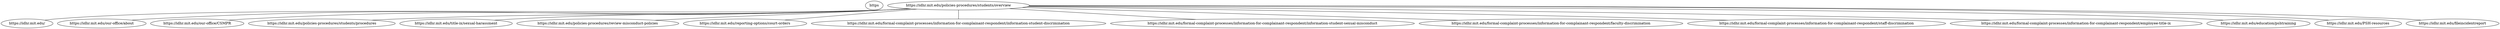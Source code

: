 strict graph  {
https [child_link="['https://idhr.mit.edu/', 'https://idhr.mit.edu/our-office/about', 'https://idhr.mit.edu/our-office/CSMPR', 'https://idhr.mit.edu/policies-procedures/students/procedures', 'https://idhr.mit.edu/title-ix/sexual-harassment', 'https://idhr.mit.edu/policies-procedures/review-misconduct-policies', 'https://idhr.mit.edu/reporting-options/court-orders', 'https://idhr.mit.edu/formal-complaint-processes/information-for-complainant-respondent/information-student-discrimination', 'https://idhr.mit.edu/formal-complaint-processes/information-for-complainant-respondent/information-student-sexual-misconduct', 'https://idhr.mit.edu/formal-complaint-processes/information-for-complainant-respondent/faculty-discrimination', 'https://idhr.mit.edu/formal-complaint-processes/information-for-complainant-respondent/staff-discrimination', 'https://idhr.mit.edu/formal-complaint-processes/information-for-complainant-respondent/employee-title-ix', 'https://idhr.mit.edu/education/pshtraining', 'https://idhr.mit.edu/PSH-resources', 'https://idhr.mit.edu/title-ix/sexual-harassment', 'https://idhr.mit.edu/policies-procedures/students/procedures', 'https://idhr.mit.edu/title-ix/sexual-harassment', 'https://idhr.mit.edu/policies-procedures/review-misconduct-policies', 'https://idhr.mit.edu/fileincidentreport']", data="b\"\nProhibited Conduct | For Allegations Against Students | Overview & Definitions | MIT Institute Discrimination and Harassment Response Office\nSkip to main content\nMIT Institute Discrimination and Harassment Response Office\nSearch this site\nEnter the terms you wish to search for.\nOur OfficeAboutFAQStaff & Deputy Title IX CoordinatorsOpen Positions with IDHR TeamBias Response TeamGet InvolvedIDHR Student LiaisonsMIT Change-Maker AwardsHistory & NewsCommittee on Sexual Misconduct Prevention and ResponseNational Academies of Science, Engineering, and Medicine (NASEM) Implementation TeamNASEM Working Groups ReportsNASEM Action CollaborativeAnnual ReportsNewsletterProhibited Conduct (Policies)For Allegations Against StudentsOverview & DefinitionsProcedures for Discrimination & Discriminatory HarassmentFor Allegations Against FacultyOverview & DefinitionsProcedures for Allegations Against FacultyPotential Outcomes & SanctionsFAQFor Allegations Against StaffOverview & DefinitionsProcedures for Allegations Against StaffPotential Outcomes & SanctionsFAQTitle IX Sexual Harassment PolicyReview of Sexual Misconduct PoliciesReporting OptionsReporting to MITReporting to the PoliceEmergency Medical Assistance and Preserving EvidenceAbuse & Harassment Prevention Court OrdersConfidential Resources at MITResponsible Employee InformationReporting to a State or Federal AgencySupportive MeasuresSupportive Measures & ActionsMutual No Contact OrdersResourcesResources for StudentsResources for Faculty & StaffIf You\xe2\x80\x99ve Been AssaultedResolution PathwaysFile a Formal ComplaintAdaptable ResolutionWhat is Adaptable Resolution?Pathways for Adaptable Resolution ProcessesWhat's the Process Like?How to Access Adaptable ResolutionInvestigation ProcessIDHR Investigation GuideInformation for Complainants and RespondentsFormal Complaint Against Student: Discrimination & Discriminatory HarassmentFormal Complaint Against Students: Sexual MisconductFormal Complaint Against Faculty: Discrimination & Discriminatory HarassmentFormal Complaint Against Staff: Discrimination & Discriminatory HarassmentFormal Complaint Against Faculty & Staff: Title IX Sexual HarassmentFormal Complaint Processes FlowchartsHearing ProcessDecision MakersExpectations for DecorumAdvisorsEducationStudent Online TrainingRequest a TrainingMaterialsPronoun MaterialsBathroom StickersHow to HelpEducational MaterialsSexual Harassment Prevention Training InitiativeInclusion & Harassment Prevention ResourcesIDHR Staff Training Materials\nProhibited Conduct | For Allegations Against Students | Overview & Definitions\nOverview & DefinitionsThe Mind and Hand Book is the official guide to MIT\xe2\x80\x99s expectations of all undergraduate and graduate students. The Mind & Hand Book outlines standards of conduct including prohibitions on harassment, discrimination, intimate partner violence, stalking, sexual misconduct, and Title IX sexual harassment.\nPolicies and procedures can be confusing to navigate and we don\xe2\x80\x99t expect you to be able to understand all of the complexity laid out on this page alone. If you have any questions, concerns, or are having a hard time understanding how to relate your experience to Institute policies, please reach out to\xc2\xa0idhr@mit.edu or for confidential support, contact\xc2\xa0Violence Prevention and Response at vpradvocate@mit.edu.\nPlease note: Although MIT broadly prohibits sexual harassment and other forms of sexual misconduct, federal Title IX regulations require MIT to follow specific processes when the Institute has actual knowledge of a report of certain categories of sexual misconduct, referred to as \xe2\x80\x9cTitle IX Sexual Harassment.\xe2\x80\x9d\nTitle IX Sexual Harassment means:\nConduct on the basis of sex that satisfies one or more of the following:\nAn employee of MIT conditioning the provision of an aid, benefit, or service of MIT on an individual\xe2\x80\x99s participation in unwelcome sexual conduct;\nUnwelcome conduct determined by a reasonable person to be so severe, pervasive, and objectively offensive that it effectively denies a person equal access to MIT\xe2\x80\x99s education program or activity; or\n\xe2\x80\x9cSexual assault,\xe2\x80\x9d \xe2\x80\x9cdating violence,\xe2\x80\x9d \xe2\x80\x9cdomestic violence,\xe2\x80\x9d or \xe2\x80\x9cstalking,\xe2\x80\x9d as defined by federal law and set out on the Institute Discrimination and Harassment Response (IDHR) website.\nMIT must follow the specific processes cited below when it receives a formal complaint of Title IX Sexual Harassment and where all of the following apply:\nAt the time of filing a formal complaint, the Complainant was/is participating in or attempting to participate in the education program or activity at MIT;\nThe alleged conduct occurred in an education program or activity controlled by MIT; and\nThe alleged conduct occurred against a person in the United States.\nFormal Complaints of sexual harassment and sexual misconduct that do not meet the definition of Title IX Sexual Harassment could violate other Institute policies and are addressed in the Sexual Misconduct Hearing Procedures (Non-Title IX Sexual Harassment) in the\xc2\xa0Committee on Discipline Rules for complaints against students.\nDiscrimination or Discriminatory Harassment\nA violation of any of the following Conduct Policies, when the alleged conduct is based on an individual\xe2\x80\x99s protected class:\nMind and Hand Book, Section II: Harassment\nMind and Hand Book, Section II: Intimate Partner Violence\nMind and Hand Book, Section II: Nondiscrimination Policy\nMind and Hand Book, Section II: Non-Retaliation\nMind and Hand Book, Section II: Sexual Misconduct\nMind and Hand Book, Section II: Stalking\nMind and Hand Book, Section II: Title IX Sexual Harassment\nOther Relevant Policies\nMind and Hand Book, Section II: Alcohol Policy\nMind and Hand Book, Section II: Other Drug Policy (Prohibited Substances)\nMind and Hand Book, Section II: Good Samaritan Amnesty Policy\nMind and Hand Book, Section II: Freedom of Expression Policy\nProhibited Conduct (Policies)\nFor Allegations Against StudentsOverview & DefinitionsProcedures for Discrimination & Discriminatory HarassmentFor Allegations Against FacultyOverview & DefinitionsProcedures for Allegations Against FacultyPotential Outcomes & SanctionsFAQFor Allegations Against StaffOverview & DefinitionsProcedures for Allegations Against StaffPotential Outcomes & SanctionsFAQTitle IX Sexual Harassment PolicyReview of Sexual Misconduct Policies\nSubmit an Incident Report\nMIT encourages individuals to seek assistance for incidents of discrimination and discriminatory harassment.\nEmergency Contact\nMIT Police: 617-253-1212\nUrgent Care: 617-253-4481\nDean on Call: 617-253-1212*\n*Dean on Call reached via MIT Police\nInstitute Discrimination & Harassment Response Office\nMassachusetts Institute of Technology\n120 Massachusetts Avenue, W31-310, Cambridge, MA 02139\nContact Us\nAccessibility\nQuick Exit\""];
https [child_link="['https://idhr.mit.edu/', 'https://idhr.mit.edu/our-office/about', 'https://idhr.mit.edu/our-office/CSMPR', 'https://idhr.mit.edu/policies-procedures/students/procedures', 'https://idhr.mit.edu/title-ix/sexual-harassment', 'https://idhr.mit.edu/policies-procedures/review-misconduct-policies', 'https://idhr.mit.edu/reporting-options/court-orders', 'https://idhr.mit.edu/formal-complaint-processes/information-for-complainant-respondent/information-student-discrimination', 'https://idhr.mit.edu/formal-complaint-processes/information-for-complainant-respondent/information-student-sexual-misconduct', 'https://idhr.mit.edu/formal-complaint-processes/information-for-complainant-respondent/faculty-discrimination', 'https://idhr.mit.edu/formal-complaint-processes/information-for-complainant-respondent/staff-discrimination', 'https://idhr.mit.edu/formal-complaint-processes/information-for-complainant-respondent/employee-title-ix', 'https://idhr.mit.edu/education/pshtraining', 'https://idhr.mit.edu/PSH-resources', 'https://idhr.mit.edu/fileincidentreport', 'https://idhr.mit.edu/reporting-options/responsible-employees']", data="b'\nHome Page | MIT Institute Discrimination and Harassment Response Office\nSkip to main content\nMIT Institute Discrimination and Harassment Response Office\nSearch this site\nEnter the terms you wish to search for.\nOur OfficeAboutFAQStaff & Deputy Title IX CoordinatorsOpen Positions with IDHR TeamBias Response TeamGet InvolvedIDHR Student LiaisonsMIT Change-Maker AwardsHistory & NewsCommittee on Sexual Misconduct Prevention and ResponseNational Academies of Science, Engineering, and Medicine (NASEM) Implementation TeamNASEM Working Groups ReportsNASEM Action CollaborativeAnnual ReportsNewsletterProhibited Conduct (Policies)For Allegations Against StudentsOverview & DefinitionsProcedures for Discrimination & Discriminatory HarassmentFor Allegations Against FacultyOverview & DefinitionsProcedures for Allegations Against FacultyPotential Outcomes & SanctionsFAQFor Allegations Against StaffOverview & DefinitionsProcedures for Allegations Against StaffPotential Outcomes & SanctionsFAQTitle IX Sexual Harassment PolicyReview of Sexual Misconduct PoliciesReporting OptionsReporting to MITReporting to the PoliceEmergency Medical Assistance and Preserving EvidenceAbuse & Harassment Prevention Court OrdersConfidential Resources at MITResponsible Employee InformationReporting to a State or Federal AgencySupportive MeasuresSupportive Measures & ActionsMutual No Contact OrdersResourcesResources for StudentsResources for Faculty & StaffIf You\xe2\x80\x99ve Been AssaultedResolution PathwaysFile a Formal ComplaintAdaptable ResolutionWhat is Adaptable Resolution?Pathways for Adaptable Resolution ProcessesWhat\'s the Process Like?How to Access Adaptable ResolutionInvestigation ProcessIDHR Investigation GuideInformation for Complainants and RespondentsFormal Complaint Against Student: Discrimination & Discriminatory HarassmentFormal Complaint Against Students: Sexual MisconductFormal Complaint Against Faculty: Discrimination & Discriminatory HarassmentFormal Complaint Against Staff: Discrimination & Discriminatory HarassmentFormal Complaint Against Faculty & Staff: Title IX Sexual HarassmentFormal Complaint Processes FlowchartsHearing ProcessDecision MakersExpectations for DecorumAdvisorsEducationStudent Online TrainingRequest a TrainingMaterialsPronoun MaterialsBathroom StickersHow to HelpEducational MaterialsSexual Harassment Prevention Training InitiativeInclusion & Harassment Prevention ResourcesIDHR Staff Training Materials\nSign up for IDHR\'s New Newsletter!\nStay informed about the Office\xe2\x80\x99s resources, initiatives, volunteer opportunities, and more.\nSign up for our mailing list\nReporting an Incident\nLearn more about your reporting options for allegations against Students.\nLearn more about your reporting options for allegations against Faculty and Staff.\nProgress with Institute Commitments\nCommitments WebsiteJuly 2020 Progress ReportNASEM Recommendations Progress ReportBSU/BGSA Recommendations Progress Report\nResponsible Employees\nMost employees have a duty to respond to student disclosures of sex-based discrimination. Managers and Supervisors have an additional duty regarding employee disclosures.\nWhat it means to be a \"Responsible Employee\"\nOnline Conduct\nWe would like to remind the MIT community that all MIT policies and standards of conduct are still in effect, including:\nMind & Hand Book;Policies and Procedures; andAcademic Integrity at MIT\nSign up for IDHR\'s New Newsletter!\nStay informed about the Office\xe2\x80\x99s resources, initiatives, volunteer opportunities, and more.\nSign up for our mailing list\nReporting an Incident\nLearn more about your reporting options for allegations against Students.\nLearn more about your reporting options for allegations against Faculty and Staff.\nProgress with Institute Commitments\nCommitments WebsiteJuly 2020 Progress ReportNASEM Recommendations Progress ReportBSU/BGSA Recommendations Progress Report\nResponsible Employees\nMost employees have a duty to respond to student disclosures of sex-based discrimination. Managers and Supervisors have an additional duty regarding employee disclosures.\nWhat it means to be a \"Responsible Employee\"\nOnline Conduct\nWe would like to remind the MIT community that all MIT policies and standards of conduct are still in effect, including:\nMind & Hand Book;Policies and Procedures; andAcademic Integrity at MIT\nHome Page\nMIT Institute Discrimination and Harassment Response Office\nSubmit an Incident Report\nPlease use this form to seek assistance and information from the IDHR Office for incidents involving discrimination, harassment, or bias.  This includes gender-based discrimination (sexual assault, sexual harassment, intimate partner violence, and stalking).\nNotifying IDHR as a Responsible Employee\nPlease use this form to notify the IDHR Office if you learn of an incident of gender-based discrimination (including sexual assault, sexual harassment, intimate partner violence, and stalking) involving a student or someone you supervise.\nAnnual Report\nFAQs\nIf you\xe2\x80\x99ve been assaulted\nEmergency Contact\nMIT Police: 617-253-1212\nUrgent Care: 617-253-4481\nDean on Call: 617-253-1212\nInstitute Discrimination & Harassment Response Office\nMassachusetts Institute of Technology\n120 Massachusetts Avenue, W31-310, Cambridge, MA 02139\nContact Us\nAccessibility\nQuick Exit'"];
https [child_link="['https://idhr.mit.edu/', 'https://idhr.mit.edu/our-office/about', 'https://idhr.mit.edu/our-office/CSMPR', 'https://idhr.mit.edu/policies-procedures/students/procedures', 'https://idhr.mit.edu/title-ix/sexual-harassment', 'https://idhr.mit.edu/policies-procedures/review-misconduct-policies', 'https://idhr.mit.edu/reporting-options/court-orders', 'https://idhr.mit.edu/formal-complaint-processes/information-for-complainant-respondent/information-student-discrimination', 'https://idhr.mit.edu/formal-complaint-processes/information-for-complainant-respondent/information-student-sexual-misconduct', 'https://idhr.mit.edu/formal-complaint-processes/information-for-complainant-respondent/faculty-discrimination', 'https://idhr.mit.edu/formal-complaint-processes/information-for-complainant-respondent/staff-discrimination', 'https://idhr.mit.edu/formal-complaint-processes/information-for-complainant-respondent/employee-title-ix', 'https://idhr.mit.edu/education/pshtraining', 'https://idhr.mit.edu/PSH-resources', 'https://idhr.mit.edu/our-office/about', 'https://idhr.mit.edu/our-office/CSMPR', 'https://idhr.mit.edu/fileincidentreport']", data="b\"\nOur Office | Staff & Deputy Title IX Coordinators | MIT Institute Discrimination and Harassment Response Office\nSkip to main content\nMIT Institute Discrimination and Harassment Response Office\nSearch this site\nEnter the terms you wish to search for.\nOur OfficeAboutFAQStaff & Deputy Title IX CoordinatorsOpen Positions with IDHR TeamBias Response TeamGet InvolvedIDHR Student LiaisonsMIT Change-Maker AwardsHistory & NewsCommittee on Sexual Misconduct Prevention and ResponseNational Academies of Science, Engineering, and Medicine (NASEM) Implementation TeamNASEM Working Groups ReportsNASEM Action CollaborativeAnnual ReportsNewsletterProhibited Conduct (Policies)For Allegations Against StudentsOverview & DefinitionsProcedures for Discrimination & Discriminatory HarassmentFor Allegations Against FacultyOverview & DefinitionsProcedures for Allegations Against FacultyPotential Outcomes & SanctionsFAQFor Allegations Against StaffOverview & DefinitionsProcedures for Allegations Against StaffPotential Outcomes & SanctionsFAQTitle IX Sexual Harassment PolicyReview of Sexual Misconduct PoliciesReporting OptionsReporting to MITReporting to the PoliceEmergency Medical Assistance and Preserving EvidenceAbuse & Harassment Prevention Court OrdersConfidential Resources at MITResponsible Employee InformationReporting to a State or Federal AgencySupportive MeasuresSupportive Measures & ActionsMutual No Contact OrdersResourcesResources for StudentsResources for Faculty & StaffIf You\xe2\x80\x99ve Been AssaultedResolution PathwaysFile a Formal ComplaintAdaptable ResolutionWhat is Adaptable Resolution?Pathways for Adaptable Resolution ProcessesWhat's the Process Like?How to Access Adaptable ResolutionInvestigation ProcessIDHR Investigation GuideInformation for Complainants and RespondentsFormal Complaint Against Student: Discrimination & Discriminatory HarassmentFormal Complaint Against Students: Sexual MisconductFormal Complaint Against Faculty: Discrimination & Discriminatory HarassmentFormal Complaint Against Staff: Discrimination & Discriminatory HarassmentFormal Complaint Against Faculty & Staff: Title IX Sexual HarassmentFormal Complaint Processes FlowchartsHearing ProcessDecision MakersExpectations for DecorumAdvisorsEducationStudent Online TrainingRequest a TrainingMaterialsPronoun MaterialsBathroom StickersHow to HelpEducational MaterialsSexual Harassment Prevention Training InitiativeInclusion & Harassment Prevention ResourcesIDHR Staff Training Materials\nOur Office | Staff & Deputy Title IX Coordinators\nStaff & Deputy Title IX CoordinatorsPlease note: Any student, faculty, or staff member who has concerns related to discrimination and/or harassment (including sexual harassment, sexual assault, intimate-partner violence, and stalking) is encouraged to seek the assistance of the staff members listed below. They will provide information on resources for assistance and options to address concerns.\nIf you are interested in a career at IDHR, learn about our\xc2\xa0open positions.\nSarah Rankin\nDirector of IDHR & Institute Title IX Coordinator\nSarah Rankin is the Director of the IDHR Office and serves as the Institute Title IX Coordinator at MIT. She oversees the education, case management, and investigation branches of the office, develops policies and procedures, conducts trainings across the Institute, and manages compliance efforts. Formerly, she was the Director of Harvard University\xe2\x80\x99s Office of Sexual Assault Prevention and Response, where she coordinated a large peer education program focused on sexual assault prevention efforts. Sarah earned her master\xe2\x80\x99s degree in Psychology from Western Washington University in 1996. Aside from her professional positions, Sarah brings her experience as a mother of a teenage daughter and son to the work of gender equity. In her free time, she watches far too much reality TV and is embarrassed at how much she knows about the Kardashians. To reach Sarah, email her at srankin@mit.edu or call (617) 324-7526. This is a non-emergency office number.\nNina N. Harris\nRestorative Resolutions Coordinator\nNina Harris serves as the Restorative Resolution Coordinator in the IDHR Office. Nina facilitates adaptable resolution processes - such as facilitated dialogue, mediation, and restorative conferencing - as alternative resolution pathways to investigation/adjudication for addressing concerns of bias, discrimination, harassment, and misconduct based on protected classes. Bringing the lens of restorative practice, she works to expand opportunities for holistic solutions to individual and community harm beyond just disciplinary action.\nAn equity and violence prevention advocate, educator, and restorative justice practitioner with over twenty years of experience in higher education, administration, and student engagement, Nina has provided crisis and resource counseling for hundreds of survivors of gender-based interpersonal/sexual violence and identity-based harm and harassment. Her practice anchors around frameworks of anti-racism/anti-oppression, restorative/transformative justice, strength and resiliency building and trauma-informed praxis. Nina formerly held the roles of advocate, crisis counselor, program manager, educator and TIX/conduct case manager (for complainants and respondents) at Harvard University, Swarthmore College, and the University of Pennsylvania.\xc2\xa0To reach Nina, email nnharris@mit.edu.\nSimi Ogunsanwo\nManager, Prevention Education & Outreach\nSimi Ogunsanwo is the Manager of Prevention Education & Outreach at IDHR. In her role, she manages the Education Team which is charged with providing prevention education and outreach to the MIT community around topics of discrimination and discriminatory harassment. Prior to joining IDHR, Simi was the administrative coordinator at Boston University\xe2\x80\x99s Sexual Assault Response and Prevention center where she managed both response and prevention logistics. She also developed curriculum around healthy relationships and occasionally facilitated trainings to the BU undergraduate student population. Simi holds a Master of Public Health degree from the Boston University School of Public Health. To reach Simi, email soguns@mit.edu.\nArti Kothari\nEducation Specialist\nArti Kothari (pronouns: she/her/hers) is an Education Specialist on the Prevention Education and Outreach team at IDHR. She provides training and education on topics related to discrimination and discriminatory harassment to the MIT community. Arti holds a Master of Science in Medical Health Sciences from Touro University Nevada and a B.A. in Psychology from the University of California Riverside. She has worked in the field of violence prevention since 2019. Prior to joining MIT, Arti was Prevention Education Manager for San Luis Obispo county\xe2\x80\x99s only dual sexual assault and intimate partner violence nonprofit, Lumina Alliance, working in sexual violence prevention, comprehensive sexual health education, and community organizing. In her free time, she can be found cuddling her cat, needlepointing, and traveling.\nAmanda Wynn\nEducation Specialist\nAmanda Wynn is one of two Education Specialists on the Prevention Education & Outreach team at IDHR. Amanda relocated to the Boston area in 2022 and spent a year serving as a Program Coordinator at Harvard Business School\xe2\x80\x99s office of Executive Education. Prior to her move, Amanda served as a Public High School Educator in her hometown of Sacramento, California. Amanda is currently pursuing her Master\xe2\x80\x99s Degree in Gender and Cultural Studies from Simmons University. When she isn\xe2\x80\x99t studying, you can find her playing video games or crocheting.\nTori Willbanks-Roos\nCase Manager\nTori Willbanks-Roos is a Case Manager at IDHR. In her role, she assists those in the MIT community with navigating complaints of discrimination and discriminatory harassment by providing information on resources and processes, as well as referrals and case consultations. Originally from the Boston Area, Tori earned a BA in history and international studies from Oberlin College before returning to Boston, where, prior to joining the IDHR team, she worked in the domestic and sexual violence response field managing shelters, transitional housing, and hotline programs at several local nonprofits. In her spare time, Tori does Japanese taiko drumming, orchestra, and Chinese lion and dragon dance.\nMoriah Silver\nManager of Investigations\nMoriah serves as the Manager of Investigations for IDHR. She manages the investigation team which is charged with neutrally investigating formal complaints alleging that an MIT student, staff member, or faculty member engaged in discrimination or discriminatory harassment (including allegations of violations of the nondiscrimination policy, racist conduct, harassment based on a protected class, sexual harassment, sexual misconduct, intimate partner violence, stalking, violence based on protected class, and retaliation). Moriah also conducts investigations and is, in general, the lead investigator for allegations that an MIT employee engaged in discrimination or discriminatory harassment. Prior to joining IDHR, Moriah was the Program Officer for Title IX and Professional Conduct at Harvard University\xe2\x80\x99s Faculty of Arts and Science. Before working in higher education, she worked as a prosecutor in California. Her legal and policy career include work at the U.S. Department of Justice Office on Violence Against Women, the Victim Rights Law Center in Boston, and with the White House Advisor on Violence Against Women under the Obama Administration. Moriah holds a JD from Northeastern University School of Law and a Master in Public Health from Tufts University School of Medicine. Moriah loves watching procedural crime shows, spending time near any body of water, and snuggling with the nearest canine (which is usually her dogs Rohan and Shadowfax \xe2\x80\x93 yes, there is a Lord of the Rings theme). To reach Moriah, email her at mhsilver@mit.edu.\nCourtney Wilson\nInvestigator\nCourtney\xc2\xa0is an Investigator in the IDHR Office. She investigates complaints as a neutral party and provides a written report of her findings.\xc2\xa0Courtney\xc2\xa0is a Massachusetts native and earned a law degree from Harvard Law School. She practiced corporate law for many years, specializing in securities regulation and mergers and acquisitions.\xc2\xa0Courtney\xc2\xa0enjoys reading debut novels and watching hockey and lacrosse, and is a long-time member of the Head of the Charles Regatta\xe2\x80\x99s Race Operations team. Email her at cawilson@mit.edu.\nJustine Plaut\nInvestigator\nJustine is an Investigator for employee complaints in the IDHR Office. She investigates complaints as a neutral party and provides a written report of her findings. Born and raised in San Francisco, Justine earned an A.B. in Social Anthropology from Harvard and a J.D. from the University of Southern California Gould School of Law. Prior to MIT, Justine served as the Deputy Director of the Commonwealth of Massachusetts\xe2\x80\x99 Investigations Center of Expertise, and investigated harassment cases during the #metoo era in Los Angeles\xe2\x80\x99 entertainment industry. Justine is passionate about travel, French and Caribbean cooking, and live music. Her email is jplaut@mit.edu.\nAimee Bierman\nInvestigator\nAimee is an Investigator for the IDHR Office. She investigates complaints as a neutral party and provides a written report of her findings. Born and raised in the Detroit area, Aimee earned an A.B. from the University of Michigan in Ann Arbor and a J.D. from Wayne State University Law School in Detroit. Prior to joining MIT, Aimee worked in both private practice and in-house, with a focus on labor and employment, higher education, and complex litigation. In her free time, Aimee enjoys travel, live music, and watching college sports.\nVera Grbic\nCommunications Coordinator\nVera Grbic serves as the Communications Coordinator for IDHR where she strategizes outreach and promotes the office\xe2\x80\x99s offerings to the MIT community. A communications professional of 10 years, Vera previously worked in government and non-profit sectors. She was with the Government of Canada for five years, including as a senior communications strategist with National Research Council Canada, the Government of Canada\xe2\x80\x99s main research and technology organization. Vera also served as a publicist for two film festivals, including the Toronto International Film Festival. Moving from Canada to the U.S., she was proud to join the Cambridge Women\xe2\x80\x99s Center, fulfilling her long-time wish to uplift an organization that specializes in women\xe2\x80\x99s empowerment and violence prevention. Vera earned her M.A. in Communication from Carleton University and B.A. in Communication and English Literature from the University of Ottawa. In her free time Vera is always ready to see a great art exhibit and film, or travel with friends. Email her at vgrbic@mit.edu.\nMeg Chuhran,\xc2\xa0LCSWManager of Office Operations & Case Management\nMeg Chuhran, LCSW, is the Manager of Office Operations & Case Management at IDHR. Meg\xe2\x80\x99s dual role involves supporting the daily functions and goals of the office, while also providing structure and direction to cases, as she meets with community members to help them understand available supportive measures, informal remedies, and resolution pathways. Before joining the MIT family in 2015, Meg worked in small non-profits in Chicago and Denver that focused on mental health, violence prevention, and crisis response. She earned her Master of Social Work from the University of Denver and BA from Kalamazoo College in Michigan. Though she moved away when she was 22, a large part of Meg\xe2\x80\x99s soul still resides in the waters of MI.\nCatherine Barrett\nAdministrative Assistant\nDeputy Title IX Coordinators\nFor concerns specifically related to gender-based discrimination (including sexual harassment, sexual assault, intimate partner violence, and stalking), there are additional, designated community members with whom you may feel more comfortable discussing your experience.\nDeputy Title IX Coordinators are trained staff and faculty members who are knowledgeable about resources and reporting options available to students at MIT, specifically regarding concerns of gender-based discrimination. The Deputy Title IX Coordinators are available to receive reports alleging violations of the Institute's policy on sexual assault, sexual harassment, and other sexual misconduct (intimate partner violence and stalking).\nFor Undergraduate and Graduate Students\nNaomi Carton\nAssociate Dean, Graduate Student Support\nDepartment of Residential Education\nW59\n617-253-6142naomic@mit.edu\nFor Graduate Students & Office of the Vice Chancellor\nSuraiya Baluch\nAssistant Dean for Graduate Personal Support\n35-338\n617-258-0304baluch@mit.edu\nFor the Office of the Vice President for Research\nKenneth Lloyd\nDirector of Human Resources and Administration\n10-370\n617-253-8919\nklloyd@mit.edu\nFor Faculty\nElizabeth Lennox\nAssistant Provost, Administration\n1-206\n617-253-7342elennox@mit.edu\nFor Athletics\nJessica Rooney Gallagher\nAthletic Trainer\nW35-115\n617-253-4908jess_atc@mit.edu\nFor School of Architecture and Planning\nMartha Collins\nAssistant Dean for Human Resources and Administration\n7-231\n617-253-0655mjcoll@mit.edu\nFor School of Engineering\nCatherine Kim\nAssistant Dean for Human Resources and Administration\n1-203\n617-258-6453kimcs@mit.edu\nFor School of Science\nMagdalena\xc2\xa0Rieb\nAssistant Dean for Human Resources and Administration\n6-131\n617-715-2733mrieb@mit.edu\nFor School of Humanities, Arts, Social Sciences\nErminia Piccinonno\nAssistant Dean for HR & Administration\n4-240\n617-452-5119erminia@mit.edu\nFor Sloan School of Management\nJacob Cohen\nAssociate Dean for Undergraduate and Master\xe2\x80\x99s Programs and Senior Lecturer\nE52-445\n617-324-8107jcohen28@mit.edu\nFor Lincoln Laboratory\nFelicia Gauthier\nBusiness Manager\nHuman Resources Department\n781-981-7045fgauthier@ll.mit.edu\nFor Schwarzman College of Computing\nEileen Ng\nAssistant Dean for Administration\n617-253-8010eng@mit.edu\nFor Schwarzman College of Computing\nDiane Ramirez-Riley\nDirector of Human Resources\n(617) 253-6822dlrr@mit.edu\nOur Office\nAboutFAQStaff & Deputy Title IX CoordinatorsOpen Positions with IDHR TeamBias Response TeamGet InvolvedIDHR Student LiaisonsMIT Change-Maker AwardsHistory & NewsCommittee on Sexual Misconduct Prevention and ResponseNational Academies of Science, Engineering, and Medicine (NASEM) Implementation TeamNASEM Working Groups ReportsNASEM Action CollaborativeAnnual ReportsNewsletter\nSubmit an Incident Report\nMIT encourages individuals to seek assistance for incidents of discrimination and discriminatory harassment.\nEmergency Contact\nMIT Police: 617-253-1212\nUrgent Care: 617-253-4481\nDean on Call: 617-253-1212*\n*Dean on Call reached via MIT Police\nInstitute Discrimination & Harassment Response Office\nMassachusetts Institute of Technology\n120 Massachusetts Avenue, W31-310, Cambridge, MA 02139\nContact Us\nAccessibility\nQuick Exit\""];
https [child_link="['https://idhr.mit.edu/', 'https://idhr.mit.edu/our-office/about', 'https://idhr.mit.edu/our-office/CSMPR', 'https://idhr.mit.edu/policies-procedures/students/procedures', 'https://idhr.mit.edu/title-ix/sexual-harassment', 'https://idhr.mit.edu/policies-procedures/review-misconduct-policies', 'https://idhr.mit.edu/reporting-options/court-orders', 'https://idhr.mit.edu/formal-complaint-processes/information-for-complainant-respondent/information-student-discrimination', 'https://idhr.mit.edu/formal-complaint-processes/information-for-complainant-respondent/information-student-sexual-misconduct', 'https://idhr.mit.edu/formal-complaint-processes/information-for-complainant-respondent/faculty-discrimination', 'https://idhr.mit.edu/formal-complaint-processes/information-for-complainant-respondent/staff-discrimination', 'https://idhr.mit.edu/formal-complaint-processes/information-for-complainant-respondent/employee-title-ix', 'https://idhr.mit.edu/education/pshtraining', 'https://idhr.mit.edu/PSH-resources', 'https://idhr.mit.edu/our-office/about', 'https://idhr.mit.edu/our-office/CSMPR', 'https://idhr.mit.edu/fileincidentreport']", data="b\"\nOur Office | CSMPR | MIT Institute Discrimination and Harassment Response Office\nSkip to main content\nMIT Institute Discrimination and Harassment Response Office\nSearch this site\nEnter the terms you wish to search for.\nOur OfficeAboutFAQStaff & Deputy Title IX CoordinatorsOpen Positions with IDHR TeamBias Response TeamGet InvolvedIDHR Student LiaisonsMIT Change-Maker AwardsHistory & NewsCommittee on Sexual Misconduct Prevention and ResponseNational Academies of Science, Engineering, and Medicine (NASEM) Implementation TeamNASEM Working Groups ReportsNASEM Action CollaborativeAnnual ReportsNewsletterProhibited Conduct (Policies)For Allegations Against StudentsOverview & DefinitionsProcedures for Discrimination & Discriminatory HarassmentFor Allegations Against FacultyOverview & DefinitionsProcedures for Allegations Against FacultyPotential Outcomes & SanctionsFAQFor Allegations Against StaffOverview & DefinitionsProcedures for Allegations Against StaffPotential Outcomes & SanctionsFAQTitle IX Sexual Harassment PolicyReview of Sexual Misconduct PoliciesReporting OptionsReporting to MITReporting to the PoliceEmergency Medical Assistance and Preserving EvidenceAbuse & Harassment Prevention Court OrdersConfidential Resources at MITResponsible Employee InformationReporting to a State or Federal AgencySupportive MeasuresSupportive Measures & ActionsMutual No Contact OrdersResourcesResources for StudentsResources for Faculty & StaffIf You\xe2\x80\x99ve Been AssaultedResolution PathwaysFile a Formal ComplaintAdaptable ResolutionWhat is Adaptable Resolution?Pathways for Adaptable Resolution ProcessesWhat's the Process Like?How to Access Adaptable ResolutionInvestigation ProcessIDHR Investigation GuideInformation for Complainants and RespondentsFormal Complaint Against Student: Discrimination & Discriminatory HarassmentFormal Complaint Against Students: Sexual MisconductFormal Complaint Against Faculty: Discrimination & Discriminatory HarassmentFormal Complaint Against Staff: Discrimination & Discriminatory HarassmentFormal Complaint Against Faculty & Staff: Title IX Sexual HarassmentFormal Complaint Processes FlowchartsHearing ProcessDecision MakersExpectations for DecorumAdvisorsEducationStudent Online TrainingRequest a TrainingMaterialsPronoun MaterialsBathroom StickersHow to HelpEducational MaterialsSexual Harassment Prevention Training InitiativeInclusion & Harassment Prevention ResourcesIDHR Staff Training Materials\nOur Office | CSMPR\nCommittee on Sexual Misconduct Prevention and ResponseThe President appointed the Committee on Sexual Misconduct Prevention and Response (CSMPR) to serve as an advisory body which provides guidance as needed to the Provost, the Chancellor, the Vice President for Human Resources, and the Institute Community and Equity Officer to encourage a safe and respectful campus environment, free from discrimination. The Committee oversees an Institute-wide approach to prevention, and responds to sexual misconduct and other forms of gender-based discrimination.\nThe 30+ members of the committee represent a broad cross-section of the MIT community, including faculty, staff, and students.\nProf. Lerna Ekmekcioglu, co-chair\nSarah Rankin, Director of IDHR, co-chair\nList of current committee membership\nAnnual Reports:\nCSMPR Annual Report, 2016\nCSMPR Annual Report, 2017\nCSMPR Annual Report, 2018\nCSMPR Annual Report, 2019\nCSMPR Annual Report, 2020\nCSMPR Annual Report, 2021\nCSMPR Annual Report, 2022\nCSMPR Annual Report, 2023\nOur Office\nAboutFAQStaff & Deputy Title IX CoordinatorsOpen Positions with IDHR TeamBias Response TeamGet InvolvedIDHR Student LiaisonsMIT Change-Maker AwardsHistory & NewsCommittee on Sexual Misconduct Prevention and ResponseNational Academies of Science, Engineering, and Medicine (NASEM) Implementation TeamNASEM Working Groups ReportsNASEM Action CollaborativeAnnual ReportsNewsletter\nSubmit an Incident Report\nMIT encourages individuals to seek assistance for incidents of discrimination and discriminatory harassment.\nEmergency Contact\nMIT Police: 617-253-1212\nUrgent Care: 617-253-4481\nDean on Call: 617-253-1212*\n*Dean on Call reached via MIT Police\nInstitute Discrimination & Harassment Response Office\nMassachusetts Institute of Technology\n120 Massachusetts Avenue, W31-310, Cambridge, MA 02139\nContact Us\nAccessibility\nQuick Exit\""];
https [child_link="['https://idhr.mit.edu/', 'https://idhr.mit.edu/our-office/about', 'https://idhr.mit.edu/our-office/CSMPR', 'https://idhr.mit.edu/policies-procedures/students/procedures', 'https://idhr.mit.edu/title-ix/sexual-harassment', 'https://idhr.mit.edu/policies-procedures/review-misconduct-policies', 'https://idhr.mit.edu/reporting-options/court-orders', 'https://idhr.mit.edu/formal-complaint-processes/information-for-complainant-respondent/information-student-discrimination', 'https://idhr.mit.edu/formal-complaint-processes/information-for-complainant-respondent/information-student-sexual-misconduct', 'https://idhr.mit.edu/formal-complaint-processes/information-for-complainant-respondent/faculty-discrimination', 'https://idhr.mit.edu/formal-complaint-processes/information-for-complainant-respondent/staff-discrimination', 'https://idhr.mit.edu/formal-complaint-processes/information-for-complainant-respondent/employee-title-ix', 'https://idhr.mit.edu/education/pshtraining', 'https://idhr.mit.edu/PSH-resources', 'http://idhr.mit.edu/our-office/about', 'https://idhr.mit.edu/policies-procedures/students/procedures', 'https://idhr.mit.edu/title-ix/sexual-harassment', 'https://idhr.mit.edu/policies-procedures/review-misconduct-policies', 'https://idhr.mit.edu/fileincidentreport']", data="b\"\nProhibited Conduct | For Allegations Against Students | Procedures for Discrimination & Discriminatory Harassment | MIT Institute Discrimination and Harassment Response Office\nSkip to main content\nMIT Institute Discrimination and Harassment Response Office\nSearch this site\nEnter the terms you wish to search for.\nOur OfficeAboutFAQStaff & Deputy Title IX CoordinatorsOpen Positions with IDHR TeamBias Response TeamGet InvolvedIDHR Student LiaisonsMIT Change-Maker AwardsHistory & NewsCommittee on Sexual Misconduct Prevention and ResponseNational Academies of Science, Engineering, and Medicine (NASEM) Implementation TeamNASEM Working Groups ReportsNASEM Action CollaborativeAnnual ReportsNewsletterProhibited Conduct (Policies)For Allegations Against StudentsOverview & DefinitionsProcedures for Discrimination & Discriminatory HarassmentFor Allegations Against FacultyOverview & DefinitionsProcedures for Allegations Against FacultyPotential Outcomes & SanctionsFAQFor Allegations Against StaffOverview & DefinitionsProcedures for Allegations Against StaffPotential Outcomes & SanctionsFAQTitle IX Sexual Harassment PolicyReview of Sexual Misconduct PoliciesReporting OptionsReporting to MITReporting to the PoliceEmergency Medical Assistance and Preserving EvidenceAbuse & Harassment Prevention Court OrdersConfidential Resources at MITResponsible Employee InformationReporting to a State or Federal AgencySupportive MeasuresSupportive Measures & ActionsMutual No Contact OrdersResourcesResources for StudentsResources for Faculty & StaffIf You\xe2\x80\x99ve Been AssaultedResolution PathwaysFile a Formal ComplaintAdaptable ResolutionWhat is Adaptable Resolution?Pathways for Adaptable Resolution ProcessesWhat's the Process Like?How to Access Adaptable ResolutionInvestigation ProcessIDHR Investigation GuideInformation for Complainants and RespondentsFormal Complaint Against Student: Discrimination & Discriminatory HarassmentFormal Complaint Against Students: Sexual MisconductFormal Complaint Against Faculty: Discrimination & Discriminatory HarassmentFormal Complaint Against Staff: Discrimination & Discriminatory HarassmentFormal Complaint Against Faculty & Staff: Title IX Sexual HarassmentFormal Complaint Processes FlowchartsHearing ProcessDecision MakersExpectations for DecorumAdvisorsEducationStudent Online TrainingRequest a TrainingMaterialsPronoun MaterialsBathroom StickersHow to HelpEducational MaterialsSexual Harassment Prevention Training InitiativeInclusion & Harassment Prevention ResourcesIDHR Staff Training Materials\nProhibited Conduct | For Allegations Against Students | Procedures for Discrimination & Discriminatory Harassment\nProcedures for Discrimination & Discriminatory HarassmentMembers of the MIT community are strongly encouraged to promptly report all incidents of discrimination and discriminatory harassment, including sexual misconduct, intimate partner violence, and stalking. Prompt reporting of such incidents makes investigation more effective and enhances the ability of MIT to take action. Any MIT student who believes they have been subjected to discrimination and discriminatory harassment, including sexual misconduct, intimate partner violence, or stalking, by another MIT student may initiate a complaint by speaking to IDHR\xc2\xa0Staff or MIT Deputy Title IX Coordinators.\nAccess the Institute Discrimination and Harassment Office Guide to the Investigation of Formal Complaints of Discrimination and Discriminatory Harassment (\xe2\x80\x9cIDHR Investigation Guide\xe2\x80\x9d).\nThese procedures generally apply to any allegation of discrimination and discriminatory Harassment, including sexual misconduct, intimate partner violence, or stalking brought against an MIT student by another member of the MIT community.\nIn addition to raising a complaint within MIT, individuals may also file a criminal complaint with the MIT Police, Cambridge Police, or the local law enforcement agency where the misconduct occurred. The standards for finding a violation of law are different from the standards used by MIT in determining whether there has been a violation of MIT\xe2\x80\x99s policy. The filing of a complaint of discrimination and discriminatory harassment, including sexual misconduct, intimate partner violence, or stalking, with MIT is independent of any criminal investigation or proceeding (although MIT\xe2\x80\x99s investigation may, in some cases, be delayed temporarily while the criminal investigators are gathering evidence) and MIT will generally not wait for the conclusion of any criminal proceeding to start its own investigation.\nInitial Assessment of Reports Concerning Discrimination and Discriminatory Harassment\nUpon an initial report to the Institute Discrimination and Harassment Response Office claiming discrimination, including sexual misconduct, intimate partner violence, and stalking, the IDHR Director, or designee, will make an initial assessment of the reported information and respond to any immediate health or safety concerns raised by the report.\xc2\xa0In this initial assessment, the IDHR Director, or designee, will:\nAssess the Complainant\xe2\x80\x99s safety and well-being and offer the Institute\xe2\x80\x99s immediate support and assistance;\nIn cases involving recent physical or sexual assault, inform the Complainant of the right to seek medical treatment, and explain the importance of obtaining and preserving forensic and other evidence;\nIn cases involving allegations of criminal conduct, inform the Complainant of the right to contact law enforcement, decline to contact law enforcement, and/or seek a court ordered protective order;\nInform the Complainant about Institute and community resources, the right to seek supportive \xc2\xa0measures, and how to request those resources and measures;\nInform the Complainant of formal and informal resolution options; determine the Complainant\xe2\x80\x99s expressed preference at this time for pursuing Informal/Adaptable Dispute Resolution, formal resolution, or neither; and discuss with the Complainant any concerns or barriers to participating in any Institute investigation and resolution under this process;\nExplain the Institute\xe2\x80\x99s prohibition against retaliation and that the Institute will take prompt action in response to any act of retaliation;\nAscertain the ages of the Complainant and the Respondent, if known, and, if either of the parties is a minor (under 18), determine whether to contact the appropriate child protective service agency; and\nAssess the information provided to determine if it triggers any Clery Act obligations and, if so, submit a Clery Report Form to MIT Police.\nClick the following buttons to learn more about different options for addressing discrimination and discriminatory harassment.\nSupportive Measures\nAdaptable Resolution\nInvestigation Process\nProhibited Conduct (Policies)\nFor Allegations Against StudentsOverview & DefinitionsProcedures for Discrimination & Discriminatory HarassmentFor Allegations Against FacultyOverview & DefinitionsProcedures for Allegations Against FacultyPotential Outcomes & SanctionsFAQFor Allegations Against StaffOverview & DefinitionsProcedures for Allegations Against StaffPotential Outcomes & SanctionsFAQTitle IX Sexual Harassment PolicyReview of Sexual Misconduct Policies\nSubmit an Incident Report\nMIT encourages individuals to seek assistance for incidents of discrimination and discriminatory harassment.\nEmergency Contact\nMIT Police: 617-253-1212\nUrgent Care: 617-253-4481\nDean on Call: 617-253-1212*\n*Dean on Call reached via MIT Police\nInstitute Discrimination & Harassment Response Office\nMassachusetts Institute of Technology\n120 Massachusetts Avenue, W31-310, Cambridge, MA 02139\nContact Us\nAccessibility\nQuick Exit\""];
https [child_link="['https://idhr.mit.edu/', 'https://idhr.mit.edu/our-office/about', 'https://idhr.mit.edu/our-office/CSMPR', 'https://idhr.mit.edu/policies-procedures/students/procedures', 'https://idhr.mit.edu/title-ix/sexual-harassment', 'https://idhr.mit.edu/policies-procedures/review-misconduct-policies', 'https://idhr.mit.edu/reporting-options/court-orders', 'https://idhr.mit.edu/formal-complaint-processes/information-for-complainant-respondent/information-student-discrimination', 'https://idhr.mit.edu/formal-complaint-processes/information-for-complainant-respondent/information-student-sexual-misconduct', 'https://idhr.mit.edu/formal-complaint-processes/information-for-complainant-respondent/faculty-discrimination', 'https://idhr.mit.edu/formal-complaint-processes/information-for-complainant-respondent/staff-discrimination', 'https://idhr.mit.edu/formal-complaint-processes/information-for-complainant-respondent/employee-title-ix', 'https://idhr.mit.edu/education/pshtraining', 'https://idhr.mit.edu/PSH-resources', 'https://idhr.mit.edu/policies-procedures/students/procedures', 'https://idhr.mit.edu/title-ix/sexual-harassment', 'https://idhr.mit.edu/policies-procedures/review-misconduct-policies', 'https://idhr.mit.edu/fileincidentreport']", data="b\"\nTitle IX Sexual Harassment | MIT Institute Discrimination and Harassment Response Office\nSkip to main content\nMIT Institute Discrimination and Harassment Response Office\nSearch this site\nEnter the terms you wish to search for.\nOur OfficeAboutFAQStaff & Deputy Title IX CoordinatorsOpen Positions with IDHR TeamBias Response TeamGet InvolvedIDHR Student LiaisonsMIT Change-Maker AwardsHistory & NewsCommittee on Sexual Misconduct Prevention and ResponseNational Academies of Science, Engineering, and Medicine (NASEM) Implementation TeamNASEM Working Groups ReportsNASEM Action CollaborativeAnnual ReportsNewsletterProhibited Conduct (Policies)For Allegations Against StudentsOverview & DefinitionsProcedures for Discrimination & Discriminatory HarassmentFor Allegations Against FacultyOverview & DefinitionsProcedures for Allegations Against FacultyPotential Outcomes & SanctionsFAQFor Allegations Against StaffOverview & DefinitionsProcedures for Allegations Against StaffPotential Outcomes & SanctionsFAQTitle IX Sexual Harassment PolicyReview of Sexual Misconduct PoliciesReporting OptionsReporting to MITReporting to the PoliceEmergency Medical Assistance and Preserving EvidenceAbuse & Harassment Prevention Court OrdersConfidential Resources at MITResponsible Employee InformationReporting to a State or Federal AgencySupportive MeasuresSupportive Measures & ActionsMutual No Contact OrdersResourcesResources for StudentsResources for Faculty & StaffIf You\xe2\x80\x99ve Been AssaultedResolution PathwaysFile a Formal ComplaintAdaptable ResolutionWhat is Adaptable Resolution?Pathways for Adaptable Resolution ProcessesWhat's the Process Like?How to Access Adaptable ResolutionInvestigation ProcessIDHR Investigation GuideInformation for Complainants and RespondentsFormal Complaint Against Student: Discrimination & Discriminatory HarassmentFormal Complaint Against Students: Sexual MisconductFormal Complaint Against Faculty: Discrimination & Discriminatory HarassmentFormal Complaint Against Staff: Discrimination & Discriminatory HarassmentFormal Complaint Against Faculty & Staff: Title IX Sexual HarassmentFormal Complaint Processes FlowchartsHearing ProcessDecision MakersExpectations for DecorumAdvisorsEducationStudent Online TrainingRequest a TrainingMaterialsPronoun MaterialsBathroom StickersHow to HelpEducational MaterialsSexual Harassment Prevention Training InitiativeInclusion & Harassment Prevention ResourcesIDHR Staff Training Materials\nTitle IX Sexual Harassment\nTitle IX Sexual HarassmentThis definition of \xe2\x80\x9cTitle IX Sexual Harassment\xe2\x80\x9d is published in the MIT Policies and Procedures, Section 9.5, and the MIT Mind and Hand Book, Section II. To learn more about this policy update, please refer to the letter from Senior Leaders sent to the community on August 14, 2020.\nAlthough MIT broadly prohibits sexual harassment and other forms of sexual misconduct, federal Title IX regulations require MIT to follow specific processes when the Institute has actual knowledge of a report of certain categories of sexual misconduct, referred to as \xe2\x80\x9cTitle IX Sexual Harassment.\xe2\x80\x9d\nPDF of Key Facts Changes\nTitle IX Sexual Harassment means: Conduct on the basis of sex that satisfies one or more of the following\nAn employee of MIT conditioning the provision of an aid, benefit, or service of MIT on an individual\xe2\x80\x99s participation in unwelcome sexual conduct;\nUnwelcome conduct determined by a reasonable person to be so severe, pervasive, and objectively offensive that it effectively denies a person equal access to MIT\xe2\x80\x99s education program or activity; or\n\xe2\x80\x9cSexual assault,\xe2\x80\x9d \xe2\x80\x9cdating violence,\xe2\x80\x9d \xe2\x80\x9cdomestic violence,\xe2\x80\x9d or \xe2\x80\x9cstalking,\xe2\x80\x9d as defined by federal law and set out on the Institute Discrimination and Harassment Response (IDHR) website.\nMIT must follow the specific processes cited below when it receives a formal complaint of Title IX Sexual Harassment and where all of the following apply:\nAt the time of filing a formal complaint, the Complainant was/is participating in or attempting to participate in the education program or activity at MIT;\nThe alleged conduct occurred in an education program or activity controlled by MIT; and\nThe alleged conduct occurred against a person in the United States.\nFormal Complaints of Title IX Sexual Harassment are investigated in accordance with the IDHR Investigation Guide and hearings are held in accordance with the\xc2\xa0Hearing Procedures\xc2\xa0for complaints against a faculty member, staff member, or postdoctoral scholar (fellow or associate) and in the Title IX Sexual Harassment Hearing Procedures in the Committee on Discipline Rules for complaints against students.\nFormal Complaints of sexual harassment and sexual misconduct that do not meet the definition of Title IX Sexual Harassment are addressed under the complaint resolution process described in Section 9.8 for complaints against a faculty member, staff member, or postdoctoral scholar (fellow or associate) and in the Sexual Misconduct Hearing Procedures (Non-Title IX Sexual Harassment) in the Committee on Discipline Rules for complaints against students.\nMIT prohibits retaliation as set forth in Section 9.7 and the Mind and Handbook. In the context of Title IX Sexual Harassment, this means that: No person may intimidate, threaten, coerce, or discriminate against any individual:\nfor the purpose of interfering with any right or privilege secured by Title IX, or\nbecause the individual has made a report or complaint, testified, assisted, or participated or refused to participate in any manner in a Title IX Sexual Harassment investigation, proceeding, or hearing.\nIn addition, retaliation also includes intimidation, threats, coercion, or discrimination, including charges against an individual for policy violations that do not involve sex discrimination or sexual harassment, but arise out of the same facts or circumstances as a report or complaint of sex discrimination, or a report or formal complaint of Title IX Sexual Harassment, for the purpose of interfering with any right or privilege secured by Title IX.\nTitle IX Sexual Harassment Definitions. For the purposes of Section 9.5.1.4 of Policies and Procedures and Section II of the Mind and Hand Book, the following definitions apply:\nComplainant means an individual who is reported to be the victim of conduct that could constitute Title IX Sexual Harassment.\nDating Violence means violence committed by a person: (A) who is or has been in a social relationship of a romantic or intimate nature with the Complainant; and (B) where the existence of such a relationship shall be determined based on a consideration of the following factors: (i) the length of the relationship; (ii) the type of relationship; and (iii) the frequency of interaction between the persons involved in the relationship.\nDomestic Violence includes felony or misdemeanor crimes of violence committed by a current or former spouse or intimate partner of the Complainant, by a person with whom the Complainant shares a child in common, by a person who is cohabitating with or has cohabitated with the Complainant as a spouse or intimate partner, by a person similarly situated to a spouse of the Complainant under the domestic or family violence laws of Massachusetts, or by any other person against an adult or youth Complainant who is protected from that person\xe2\x80\x99s acts under the domestic or family violence laws of Massachusetts.\nEducation program or activity means locations, events, or circumstances over which MIT exercises substantial control over both the Respondent and the context in which the reported sexual harassment occurred, and also includes any building owned or controlled by a student organization that is officially recognized by MIT.\nTitle IX Sexual Harassment Formal Complaint means a document submitted by a Complainant, or signed by the Title IX Coordinator, alleging Title IX Sexual Harassment against a Respondent and requesting that MIT investigate the allegation of Title IX Sexual Harassment.\xc2\xa0 The Title IX Sexual Harassment Formal Complaint must contain the Complainant\xe2\x80\x99s physical or digital signature, or otherwise indicate that the Complainant is the person filing the Formal Complaint.\nRespondent means an individual who is reported to be the perpetrator of conduct that could constitute Title IX Sexual Harassment.\nSexual Assault means an offense classified as a sex offense under the uniform crime reporting system of the\xc2\xa0Federal Bureau of Investigation.\xc2\xa0 Sex offenses include:\nSex Offenses, Forcible: Any sexual act directed against the Complainant, without the consent of the Complainant, including instances in which the Complainant is incapable of giving consent.\nForcible Rape: Penetration, no matter how slight, of the vagina or anus with any body part or object, or oral penetration by a sex organ of the Complainant, without the consent of the Complainant.\nForcible Sodomy: Oral or anal sexual intercourse with the Complainant, forcibly, and/or against the Complainant\xe2\x80\x99s will (non-consensually), or not forcibly or against the Complainant\xe2\x80\x99s will in instances in which the Complainant is incapable of giving consent because of age or because of temporary or permanent mental or physical incapacity.\nSexual Assault with an Object: The use of an object or instrument to penetrate, however slightly, the genital or anal opening of the body of the Complainant, forcibly, and/or against the Complainant\xe2\x80\x99s will (non-consensually), or not forcibly or against the Complainant\xe2\x80\x99s will in instances in which the Complainant is incapable of giving consent because of age or because of temporary or permanent mental or physical incapacity.\nForcible Fondling: The touching of the private body parts of the Complainant (buttocks, groin, breasts), for the purpose of sexual gratification, forcibly, and/or against the Complainant\xe2\x80\x99s will (non-consensually), or not forcibly or against the Complainant\xe2\x80\x99s will in instances in which the Complainant is incapable of giving consent because of age or because of temporary or permanent mental or physical incapacity.\nSex Offenses, Non-forcible:\nIncest: Non-forcible sexual intercourse, between persons who are related to each other by blood or adoption as prohibited by Massachusetts law.\nStatutory Rape: Non-forcible sexual intercourse, with a Complainant who is under the statutory age of consent of sixteen-years-old.\nConsent means \xe2\x80\x9ceffective consent\xe2\x80\x9d as defined in the Mind and Hand Book, Section II.\nStalking means engaging in a course of conduct directed at the Complainant that would cause a reasonable person to: (A) fear for their safety or the safety of others; or (B) suffer substantial emotional distress.\nProhibited Conduct (Policies)\nFor Allegations Against StudentsOverview & DefinitionsProcedures for Discrimination & Discriminatory HarassmentFor Allegations Against FacultyOverview & DefinitionsProcedures for Allegations Against FacultyPotential Outcomes & SanctionsFAQFor Allegations Against StaffOverview & DefinitionsProcedures for Allegations Against StaffPotential Outcomes & SanctionsFAQTitle IX Sexual Harassment PolicyReview of Sexual Misconduct Policies\nSubmit an Incident Report\nMIT encourages individuals to seek assistance for incidents of discrimination and discriminatory harassment.\nEmergency Contact\nMIT Police: 617-253-1212\nUrgent Care: 617-253-4481\nDean on Call: 617-253-1212*\n*Dean on Call reached via MIT Police\nInstitute Discrimination & Harassment Response Office\nMassachusetts Institute of Technology\n120 Massachusetts Avenue, W31-310, Cambridge, MA 02139\nContact Us\nAccessibility\nQuick Exit\""];
https [child_link="['https://idhr.mit.edu/', 'https://idhr.mit.edu/our-office/about', 'https://idhr.mit.edu/our-office/CSMPR', 'https://idhr.mit.edu/policies-procedures/students/procedures', 'https://idhr.mit.edu/title-ix/sexual-harassment', 'https://idhr.mit.edu/policies-procedures/review-misconduct-policies', 'https://idhr.mit.edu/reporting-options/court-orders', 'https://idhr.mit.edu/formal-complaint-processes/information-for-complainant-respondent/information-student-discrimination', 'https://idhr.mit.edu/formal-complaint-processes/information-for-complainant-respondent/information-student-sexual-misconduct', 'https://idhr.mit.edu/formal-complaint-processes/information-for-complainant-respondent/faculty-discrimination', 'https://idhr.mit.edu/formal-complaint-processes/information-for-complainant-respondent/staff-discrimination', 'https://idhr.mit.edu/formal-complaint-processes/information-for-complainant-respondent/employee-title-ix', 'https://idhr.mit.edu/education/pshtraining', 'https://idhr.mit.edu/PSH-resources', 'http://idhr.mit.edu/title-ix/sexual-harassment', 'https://policies.mit.edu/policies-procedures/90-relations-and-responsibilities-within-mit-community/95-harassment#9.4.1', 'https://www2.ed.gov/about/offices/list/ocr/docs/t9nprm.pdf', 'https://idhr.mit.edu/policies-procedures/students/procedures', 'https://idhr.mit.edu/title-ix/sexual-harassment', 'https://idhr.mit.edu/policies-procedures/review-misconduct-policies', 'https://idhr.mit.edu/fileincidentreport']", data="b\"\nReview of Sexual Misconduct Policies | MIT Institute Discrimination and Harassment Response Office\nSkip to main content\nMIT Institute Discrimination and Harassment Response Office\nSearch this site\nEnter the terms you wish to search for.\nOur OfficeAboutFAQStaff & Deputy Title IX CoordinatorsOpen Positions with IDHR TeamBias Response TeamGet InvolvedIDHR Student LiaisonsMIT Change-Maker AwardsHistory & NewsCommittee on Sexual Misconduct Prevention and ResponseNational Academies of Science, Engineering, and Medicine (NASEM) Implementation TeamNASEM Working Groups ReportsNASEM Action CollaborativeAnnual ReportsNewsletterProhibited Conduct (Policies)For Allegations Against StudentsOverview & DefinitionsProcedures for Discrimination & Discriminatory HarassmentFor Allegations Against FacultyOverview & DefinitionsProcedures for Allegations Against FacultyPotential Outcomes & SanctionsFAQFor Allegations Against StaffOverview & DefinitionsProcedures for Allegations Against StaffPotential Outcomes & SanctionsFAQTitle IX Sexual Harassment PolicyReview of Sexual Misconduct PoliciesReporting OptionsReporting to MITReporting to the PoliceEmergency Medical Assistance and Preserving EvidenceAbuse & Harassment Prevention Court OrdersConfidential Resources at MITResponsible Employee InformationReporting to a State or Federal AgencySupportive MeasuresSupportive Measures & ActionsMutual No Contact OrdersResourcesResources for StudentsResources for Faculty & StaffIf You\xe2\x80\x99ve Been AssaultedResolution PathwaysFile a Formal ComplaintAdaptable ResolutionWhat is Adaptable Resolution?Pathways for Adaptable Resolution ProcessesWhat's the Process Like?How to Access Adaptable ResolutionInvestigation ProcessIDHR Investigation GuideInformation for Complainants and RespondentsFormal Complaint Against Student: Discrimination & Discriminatory HarassmentFormal Complaint Against Students: Sexual MisconductFormal Complaint Against Faculty: Discrimination & Discriminatory HarassmentFormal Complaint Against Staff: Discrimination & Discriminatory HarassmentFormal Complaint Against Faculty & Staff: Title IX Sexual HarassmentFormal Complaint Processes FlowchartsHearing ProcessDecision MakersExpectations for DecorumAdvisorsEducationStudent Online TrainingRequest a TrainingMaterialsPronoun MaterialsBathroom StickersHow to HelpEducational MaterialsSexual Harassment Prevention Training InitiativeInclusion & Harassment Prevention ResourcesIDHR Staff Training Materials\nReview of Sexual Misconduct Policies\nDraft Federal Title IX Regulations On July 12, 2022, the U.S. Department of Education Office for Civil Rights issued draft Title IX regulations. Title IX regulations (officially \xe2\x80\x9cTitle IX of the Education Amendments of 1972\xe2\x80\x9d) protect people from discrimination based on sex in any federally funded education programs or activities. The previous regulations went into effect in 2020, and MIT responded by implementing a Title IX Sexual Harassment policy while continuing to address other forms of sexual misconduct through a pre-existing MIT Sexual Misconduct policy.\xc2\xa0 The recently proposed amendments to the Title IX regulations were open for public comment and have now closed.\nMIT is in the process of assessing the proposed regulations. If we find that changes to our current policies and procedures are warranted, they will be put in place only when the new regulations go into effect. Any potential changes to MIT\xe2\x80\x99s policy will be guided by our priority of creating a safe, respectful, and welcoming environment for our entire community.\nProhibited Conduct (Policies)\nFor Allegations Against StudentsOverview & DefinitionsProcedures for Discrimination & Discriminatory HarassmentFor Allegations Against FacultyOverview & DefinitionsProcedures for Allegations Against FacultyPotential Outcomes & SanctionsFAQFor Allegations Against StaffOverview & DefinitionsProcedures for Allegations Against StaffPotential Outcomes & SanctionsFAQTitle IX Sexual Harassment PolicyReview of Sexual Misconduct Policies\nSubmit an Incident Report\nMIT encourages individuals to seek assistance for incidents of discrimination and discriminatory harassment.\nEmergency Contact\nMIT Police: 617-253-1212\nUrgent Care: 617-253-4481\nDean on Call: 617-253-1212*\n*Dean on Call reached via MIT Police\nInstitute Discrimination & Harassment Response Office\nMassachusetts Institute of Technology\n120 Massachusetts Avenue, W31-310, Cambridge, MA 02139\nContact Us\nAccessibility\nQuick Exit\""];
https [child_link="['https://idhr.mit.edu/', 'https://idhr.mit.edu/our-office/about', 'https://idhr.mit.edu/our-office/CSMPR', 'https://idhr.mit.edu/policies-procedures/students/procedures', 'https://idhr.mit.edu/title-ix/sexual-harassment', 'https://idhr.mit.edu/policies-procedures/review-misconduct-policies', 'https://idhr.mit.edu/reporting-options/court-orders', 'https://idhr.mit.edu/formal-complaint-processes/information-for-complainant-respondent/information-student-discrimination', 'https://idhr.mit.edu/formal-complaint-processes/information-for-complainant-respondent/information-student-sexual-misconduct', 'https://idhr.mit.edu/formal-complaint-processes/information-for-complainant-respondent/faculty-discrimination', 'https://idhr.mit.edu/formal-complaint-processes/information-for-complainant-respondent/staff-discrimination', 'https://idhr.mit.edu/formal-complaint-processes/information-for-complainant-respondent/employee-title-ix', 'https://idhr.mit.edu/education/pshtraining', 'https://idhr.mit.edu/PSH-resources', 'https://idhr.mit.edu/reporting-options/court-orders', 'https://idhr.mit.edu/fileincidentreport']", data="b\"\nAbuse & Harassment Prevention Court Orders | MIT Institute Discrimination and Harassment Response Office\nSkip to main content\nMIT Institute Discrimination and Harassment Response Office\nSearch this site\nEnter the terms you wish to search for.\nOur OfficeAboutFAQStaff & Deputy Title IX CoordinatorsOpen Positions with IDHR TeamBias Response TeamGet InvolvedIDHR Student LiaisonsMIT Change-Maker AwardsHistory & NewsCommittee on Sexual Misconduct Prevention and ResponseNational Academies of Science, Engineering, and Medicine (NASEM) Implementation TeamNASEM Working Groups ReportsNASEM Action CollaborativeAnnual ReportsNewsletterProhibited Conduct (Policies)For Allegations Against StudentsOverview & DefinitionsProcedures for Discrimination & Discriminatory HarassmentFor Allegations Against FacultyOverview & DefinitionsProcedures for Allegations Against FacultyPotential Outcomes & SanctionsFAQFor Allegations Against StaffOverview & DefinitionsProcedures for Allegations Against StaffPotential Outcomes & SanctionsFAQTitle IX Sexual Harassment PolicyReview of Sexual Misconduct PoliciesReporting OptionsReporting to MITReporting to the PoliceEmergency Medical Assistance and Preserving EvidenceAbuse & Harassment Prevention Court OrdersConfidential Resources at MITResponsible Employee InformationReporting to a State or Federal AgencySupportive MeasuresSupportive Measures & ActionsMutual No Contact OrdersResourcesResources for StudentsResources for Faculty & StaffIf You\xe2\x80\x99ve Been AssaultedResolution PathwaysFile a Formal ComplaintAdaptable ResolutionWhat is Adaptable Resolution?Pathways for Adaptable Resolution ProcessesWhat's the Process Like?How to Access Adaptable ResolutionInvestigation ProcessIDHR Investigation GuideInformation for Complainants and RespondentsFormal Complaint Against Student: Discrimination & Discriminatory HarassmentFormal Complaint Against Students: Sexual MisconductFormal Complaint Against Faculty: Discrimination & Discriminatory HarassmentFormal Complaint Against Staff: Discrimination & Discriminatory HarassmentFormal Complaint Against Faculty & Staff: Title IX Sexual HarassmentFormal Complaint Processes FlowchartsHearing ProcessDecision MakersExpectations for DecorumAdvisorsEducationStudent Online TrainingRequest a TrainingMaterialsPronoun MaterialsBathroom StickersHow to HelpEducational MaterialsSexual Harassment Prevention Training InitiativeInclusion & Harassment Prevention ResourcesIDHR Staff Training Materials\nAbuse & Harassment Prevention Court Orders\nAbuse & Harassment Prevention Court OrdersIn Massachusetts, a victim of sexual assault, dating violence, domestic violence, or stalking may seek an abuse prevention order (commonly referred as a 209A or restraining order) or a harassment prevention order (commonly referred to as a 258E order). An abuse prevention order is a court order that legally restrains a family or household member from further harm\xc2\xading or threatening to harm a victim.\nA harassment prevention order may be requested against anyone who has been harassing, stalking, or sexually assaulting a victim no matter what the relationship with the person might be. For additional information, please see\xc2\xa0The Massachusetts Court System Website.\nThe MIT Police and/or Violence Prevention and Response (VPR) can provide information on obtaining a court-issued Harassment Prevention Order or Abuse Prevention Order, depending on the nature of the case, but cannot provide legal representation.\xc2\xa0 A violation of a court-issued order can result in criminal charges and it is enforced anywhere in the United States.\xc2\xa0 If you have a Harassment Prevention Order or Abuse Prevention Order, or similar order issued by any court, please provide a copy to MIT PD.\xc2\xa0 Once issued, MIT will work with you to make accommodations and to enforce the order.\nProtection orders issued by courts in other jurisdictions will be enforced in Massachusetts as long as the protection order is still in place in the issuing jurisdiction. Enforcement can include, but is not limited to, enforcement by MIT Police, City of Cambridge Police, and/or assistance from any other state or local police authority in the jurisdiction where the complainant lives or works. Complainants may request, as part of a protection order, that the respondent refrain from contacting, harassing, or abusing the complainant, stay away from the complainant\xe2\x80\x99s home or workplace, or pay damages to the complainant for harm suffered as a direct result of the abuse of harassment. Abuse and harassment prevention orders also protect against contact through friends, relatives, neighbors or anyone else, or sending or posting messages on Facebook, Twitter or any other social media site, unless specifically allowed in the order. There is no filing fee charged for this action and filing a protection order does not preclude an individual from any other civil or criminal remedies. If an abuse or harassment prevention order is filed, the victim will meet with a Victim Witness Advocate at the court to discuss the process before going in front of a Judge.\nReporting Options\nReporting to MITReporting to the PoliceEmergency Medical Assistance and Preserving EvidenceAbuse & Harassment Prevention Court OrdersConfidential Resources at MITResponsible Employee InformationReporting to a State or Federal Agency\nSubmit an Incident Report\nMIT encourages individuals to seek assistance for incidents of discrimination and discriminatory harassment.\nEmergency Contact\nMIT Police: 617-253-1212\nUrgent Care: 617-253-4481\nDean on Call: 617-253-1212*\n*Dean on Call reached via MIT Police\nInstitute Discrimination & Harassment Response Office\nMassachusetts Institute of Technology\n120 Massachusetts Avenue, W31-310, Cambridge, MA 02139\nContact Us\nAccessibility\nQuick Exit\""];
https [child_link="['https://idhr.mit.edu/', 'https://idhr.mit.edu/our-office/about', 'https://idhr.mit.edu/our-office/CSMPR', 'https://idhr.mit.edu/policies-procedures/students/procedures', 'https://idhr.mit.edu/title-ix/sexual-harassment', 'https://idhr.mit.edu/policies-procedures/review-misconduct-policies', 'https://idhr.mit.edu/reporting-options/court-orders', 'https://idhr.mit.edu/formal-complaint-processes/information-for-complainant-respondent/information-student-discrimination', 'https://idhr.mit.edu/formal-complaint-processes/information-for-complainant-respondent/information-student-sexual-misconduct', 'https://idhr.mit.edu/formal-complaint-processes/information-for-complainant-respondent/faculty-discrimination', 'https://idhr.mit.edu/formal-complaint-processes/information-for-complainant-respondent/staff-discrimination', 'https://idhr.mit.edu/formal-complaint-processes/information-for-complainant-respondent/employee-title-ix', 'https://idhr.mit.edu/education/pshtraining', 'https://idhr.mit.edu/PSH-resources', 'https://idhr.mit.edu/formal-complaint-processes/information-for-complainant-respondent/information-student-discrimination', 'https://idhr.mit.edu/formal-complaint-processes/information-for-complainant-respondent/information-student-sexual-misconduct', 'https://idhr.mit.edu/formal-complaint-processes/information-for-complainant-respondent/faculty-discrimination', 'https://idhr.mit.edu/formal-complaint-processes/information-for-complainant-respondent/staff-discrimination', 'https://idhr.mit.edu/formal-complaint-processes/information-for-complainant-respondent/employee-title-ix', 'https://idhr.mit.edu/fileincidentreport']", data="b\"\nFormal Complaint Processes | Information for Complainants and Respondents | Student Discrim | MIT Institute Discrimination and Harassment Response Office\nSkip to main content\nMIT Institute Discrimination and Harassment Response Office\nSearch this site\nEnter the terms you wish to search for.\nOur OfficeAboutFAQStaff & Deputy Title IX CoordinatorsOpen Positions with IDHR TeamBias Response TeamGet InvolvedIDHR Student LiaisonsMIT Change-Maker AwardsHistory & NewsCommittee on Sexual Misconduct Prevention and ResponseNational Academies of Science, Engineering, and Medicine (NASEM) Implementation TeamNASEM Working Groups ReportsNASEM Action CollaborativeAnnual ReportsNewsletterProhibited Conduct (Policies)For Allegations Against StudentsOverview & DefinitionsProcedures for Discrimination & Discriminatory HarassmentFor Allegations Against FacultyOverview & DefinitionsProcedures for Allegations Against FacultyPotential Outcomes & SanctionsFAQFor Allegations Against StaffOverview & DefinitionsProcedures for Allegations Against StaffPotential Outcomes & SanctionsFAQTitle IX Sexual Harassment PolicyReview of Sexual Misconduct PoliciesReporting OptionsReporting to MITReporting to the PoliceEmergency Medical Assistance and Preserving EvidenceAbuse & Harassment Prevention Court OrdersConfidential Resources at MITResponsible Employee InformationReporting to a State or Federal AgencySupportive MeasuresSupportive Measures & ActionsMutual No Contact OrdersResourcesResources for StudentsResources for Faculty & StaffIf You\xe2\x80\x99ve Been AssaultedResolution PathwaysFile a Formal ComplaintAdaptable ResolutionWhat is Adaptable Resolution?Pathways for Adaptable Resolution ProcessesWhat's the Process Like?How to Access Adaptable ResolutionInvestigation ProcessIDHR Investigation GuideInformation for Complainants and RespondentsFormal Complaint Against Student: Discrimination & Discriminatory HarassmentFormal Complaint Against Students: Sexual MisconductFormal Complaint Against Faculty: Discrimination & Discriminatory HarassmentFormal Complaint Against Staff: Discrimination & Discriminatory HarassmentFormal Complaint Against Faculty & Staff: Title IX Sexual HarassmentFormal Complaint Processes FlowchartsHearing ProcessDecision MakersExpectations for DecorumAdvisorsEducationStudent Online TrainingRequest a TrainingMaterialsPronoun MaterialsBathroom StickersHow to HelpEducational MaterialsSexual Harassment Prevention Training InitiativeInclusion & Harassment Prevention ResourcesIDHR Staff Training Materials\nFormal Complaint Processes | Information for Complainants and Respondents | Student Discrim\nFormal Complaints Against Students: Discrimination & Discriminatory HarassmentThis page provides an overview of the Formal Complaint process for allegations of Discrimination and Discriminatory Harassment (excluding sexual misconduct) against a student investigated by IDHR.\xc2\xa0\xc2\xa0You can email IDHR staff at idhr@mit.edu with questions at any point throughout the process.\nDiscrimination and Discriminatory Harassment. The Mind and Hand Book prohibits discrimination and harassment based on a protected class (for example: race, color, sex, sexual orientation, gender identity, pregnancy, religion, disability, age, genetic information, veteran status, or national or ethnic origin), and retaliation.\nFormal Complaint. A signed, written document requesting that MIT investigate the allegation as part of a disciplinary process. A Formal Complaint can be filed by anyone online. At any time during the Formal Complaint process, the parties could agree to instead participate in Adaptable Resolution.\nYou do not need to file a Formal Complaint to seek supportive measures. Simply telling IDHR or a Responsible Employee about discrimination or discriminatory harassment does not automatically result in a Formal Complaint.\nThe Parties. The Complainant is the person who initiates a Formal Complaint and the Respondent is the person against whom the Formal Complaint is made. Together, they are the \xe2\x80\x9cparties.\xe2\x80\x9d\nNeutral Investigator. The Investigator does not take sides. The IDHR Investigators are committed to providing a fair and unbiased investigation process and are focused on gathering the available information.\nAdvisors and Support Persons. Both parties are encouraged to seek assistance from an advisor. The parties may bring an advisor, who may be any person of their choice except a member of the media or an attorney, with them to any meetings, interviews, or hearings. The advisor may assist either party in preparing their case and in accompanying the party at any meeting or in any hearing. There are trained individuals within the Institute who may be available to be your advisor. The IDHR Director or Case Manager can provide you with more information about seeking an advisor.\nUnderstanding the Complaint. The first step in an investigation is to gather information about the complaint for the initial assessment. This usually involves interviewing the Complainant and gathering information from the Complainant, including documentation and names of witnesses, if any.\nConfidentiality/Anonymity. Parties frequently want to know whether a Complainant or witness may remain anonymous during a Formal Complaint. Respondents are provided enough information about the allegations to allow them a fair opportunity to respond. The level of detail necessary to do that varies depending on the circumstances surrounding the incident, but will generally include the identity of a Complainant, if known.\nInterviewing the Respondent. After the Investigator understands the nature and scope of the complaint, the Respondent is given notice of the allegations (including, if known, the identities of the parties involved in the incident, the nature of the alleged Title IX Sexual Harassment, and the date and location of the alleged incident), alleged policy violations, and has a full and fair opportunity to respond, including providing a written statement and participating in an interview. The Complainant is not present during the Respondent\xe2\x80\x99s interview and vice versa.\nLack of Participation. If either party declines to participate in the investigation, the investigation will continue with the information available. Even without the participation of the Complainant or Respondent, the Institute may still elect to move forward with the disciplinary process depending on the specifics of the case.\nGathering Information. The Complainant and the Respondent will have an equal opportunity to participate in the investigation, including an equal opportunity to be heard, submit evidence, and suggest witnesses. The parties are strongly encouraged to preserve relevant evidence and share all information they have regarding the matter. The Investigator interviews witnesses and reviews all documentation deemed relevant to the situation. All information or documentation provided by either party, or by a witness interviewed in the course of an investigation, may be included in the final Investigative Report and shared with the other party. For more information, read\xc2\xa0the IDHR Investigation Guide.\nReview of Investigation. At the conclusion of the investigation, the parties will be provided with information gathered during the investigation and a Draft Summary of the Relevant Facts.\xc2\xa0 After the parties have an opportunity to review and respond to this information, the investigator will prepare a final Investigation Report\xe2\x80\x94which will include a recommendation to the Committee on Discipline (COD)\xe2\x80\x94and will provide the report to both parties.\nOutcome. After receiving the final Investigation Report, both parties will generally have 3 days to inform the Office of Student Conduct and Community Standards (OSCCS) whether or not they agree with the Investigator\xe2\x80\x99s recommendation. The COD Chair will review the case in accordance with the COD Rules to determine the appropriate resolution method, which may include an administrative resolution or a hearing.\nOSCCS staff will provide information about the COD process, possible consequences, and other assistance as you interact with MIT\xe2\x80\x99s discipline process. \xc2\xa0Please feel free to contact them at 617-258-8423 or osccs@mit.edu if you have any questions about the resolution process.\nPrivacy. To the extent provided under applicable law, MIT will make all reasonable efforts to ensure preservation of privacy, restricting the sharing of information to those with a legitimate need to know. Information collected in this process may be subpoenaed in criminal or civil proceedings. The parties are encouraged to use discretion in their sharing of information about the Formal Complaint process.\nSupportive Measures. The Institute will provide assistance in changing academic, living, transportation, and working situations, when alternative accommodations are available, regardless of whether there is a Formal Complaint or whether the Complainant chooses to report the incident to campus police or local law enforcement. Any supportive measures, to the extent possible, will remain confidential.\nContact Between the Parties During an Investigation. During the investigation and resolution process, we request that the Complainant and Respondent refrain from contact, direct or indirect, with each other in order to protect the integrity of the process and help ensure that the process remains prompt and equitable. IDHR can put in place a campus issued No Contact Order, where appropriate, whether or not there is a Formal Complaint.\nCourt Harassment Prevention and Abuse Prevention Orders. The MIT Police and/or Violence Prevention and Response (VPR) can provide information on obtaining a court-issued Harassment Prevention Order or Abuse Prevention Order, depending on the nature of the case. A violation of a court-issued order can result in criminal charges and it is enforced anywhere in the United States. Once issued, MIT will also work with you to make accommodations to enforce the order.\nLaw Enforcement. The Complainant has the option simultaneously to report the incident to MIT Police or local law enforcement and/or file a criminal complaint or to decline to notify law enforcement. A victim advocate through MIT\xe2\x80\x99s VPR office can provide assistance in notifying law enforcement. The Institute will generally not defer disciplinary proceedings to wait for the conclusion of parallel criminal proceedings.\nRetaliation. The Institute strongly prohibits retaliation. Complainants, Respondents, and witnesses are protected from any form of retaliation for engaging and/or participating in the investigative process. Anyone responsible for retaliation or threats of retaliation\xe2\x80\x94whether that person is a party, a witness, or any other member of the MIT community\xe2\x80\x94will be subject to disciplinary action by the Institute. Anyone who feels they are being subjected to retaliatory behavior are strongly encouraged to immediately contact the Investigator or the Dean on Call (617-253-1212).\nResources for support. The Institute offers a variety of support services to students.\nConfidential Resources: \xe2\x80\x9cI want to think through my situation with someone who can keep my information as confidential as possible.\xe2\x80\x9d\nMental Health and Counseling: 617-253-2916/ 617-253-4481 (nights/weekends)\nMIT Medical: 617-253-1311\nOmbuds Office: 617-253-5921\nMIT Office of Religious, Spiritual, and Ethical Life: http://studentlife.mit.edu/rl/mit-chaplains\nViolence Prevention and Response (VPR): 617-253-2300 \xc2\xa0(confidential hotline) (for student survivors of sexual assault, interpersonal violence, and stalking)\nMyLife Services (for staff and faculty) 844-405-LIFE (24/7 hotline)\nPrivate Resources: \xe2\x80\x9cI need to confide in someone and it is okay if that person needs to tell the IDHR Director.\xe2\x80\x9d\nStudent Support Services (for undergraduates): 617-253-4861\nOffice of Graduate Education: 617-253-4860\nAccess the complete list of on and off campus resources or the IDHR Director or Case Manager can provide additional information, as needed.\nReasonable Accommodations. We want all students to be able to fully access the Formal Complaint process and resources. Please contact the IDHR Director or Case Manager if you need an accommodation based on a disability.\nMore information. If you have any other questions about the investigation or investigation process, please do not hesitate to contact the IDHR Manager of Investigations.\nResolution Pathways\nFile a Formal ComplaintAdaptable ResolutionInvestigation ProcessIDHR Investigation GuideInformation for Complainants and RespondentsFormal Complaint Against Student: Discrimination & Discriminatory HarassmentFormal Complaint Against Students: Sexual MisconductFormal Complaint Against Faculty: Discrimination & Discriminatory HarassmentFormal Complaint Against Staff: Discrimination & Discriminatory HarassmentFormal Complaint Against Faculty & Staff: Title IX Sexual HarassmentFormal Complaint Processes FlowchartsHearing ProcessDecision MakersExpectations for DecorumAdvisors\nSubmit an Incident Report\nMIT encourages individuals to seek assistance for incidents of discrimination and discriminatory harassment.\nEmergency Contact\nMIT Police: 617-253-1212\nUrgent Care: 617-253-4481\nDean on Call: 617-253-1212*\n*Dean on Call reached via MIT Police\nInstitute Discrimination & Harassment Response Office\nMassachusetts Institute of Technology\n120 Massachusetts Avenue, W31-310, Cambridge, MA 02139\nContact Us\nAccessibility\nQuick Exit\""];
https [child_link="['https://idhr.mit.edu/', 'https://idhr.mit.edu/our-office/about', 'https://idhr.mit.edu/our-office/CSMPR', 'https://idhr.mit.edu/policies-procedures/students/procedures', 'https://idhr.mit.edu/title-ix/sexual-harassment', 'https://idhr.mit.edu/policies-procedures/review-misconduct-policies', 'https://idhr.mit.edu/reporting-options/court-orders', 'https://idhr.mit.edu/formal-complaint-processes/information-for-complainant-respondent/information-student-discrimination', 'https://idhr.mit.edu/formal-complaint-processes/information-for-complainant-respondent/information-student-sexual-misconduct', 'https://idhr.mit.edu/formal-complaint-processes/information-for-complainant-respondent/faculty-discrimination', 'https://idhr.mit.edu/formal-complaint-processes/information-for-complainant-respondent/staff-discrimination', 'https://idhr.mit.edu/formal-complaint-processes/information-for-complainant-respondent/employee-title-ix', 'https://idhr.mit.edu/education/pshtraining', 'https://idhr.mit.edu/PSH-resources', 'https://idhr.mit.edu/title-ix/sexual-harassment', 'https://idhr.mit.edu/formal-complaint-processes/information-for-complainant-respondent/information-student-discrimination', 'https://idhr.mit.edu/formal-complaint-processes/information-for-complainant-respondent/information-student-sexual-misconduct', 'https://idhr.mit.edu/formal-complaint-processes/information-for-complainant-respondent/faculty-discrimination', 'https://idhr.mit.edu/formal-complaint-processes/information-for-complainant-respondent/staff-discrimination', 'https://idhr.mit.edu/formal-complaint-processes/information-for-complainant-respondent/employee-title-ix', 'https://idhr.mit.edu/fileincidentreport']", data="b\"\nFormal Complaint Processes | Information for Complainants and Respondents | Student - Sexual Misconduct | MIT Institute Discrimination and Harassment Response Office\nSkip to main content\nMIT Institute Discrimination and Harassment Response Office\nSearch this site\nEnter the terms you wish to search for.\nOur OfficeAboutFAQStaff & Deputy Title IX CoordinatorsOpen Positions with IDHR TeamBias Response TeamGet InvolvedIDHR Student LiaisonsMIT Change-Maker AwardsHistory & NewsCommittee on Sexual Misconduct Prevention and ResponseNational Academies of Science, Engineering, and Medicine (NASEM) Implementation TeamNASEM Working Groups ReportsNASEM Action CollaborativeAnnual ReportsNewsletterProhibited Conduct (Policies)For Allegations Against StudentsOverview & DefinitionsProcedures for Discrimination & Discriminatory HarassmentFor Allegations Against FacultyOverview & DefinitionsProcedures for Allegations Against FacultyPotential Outcomes & SanctionsFAQFor Allegations Against StaffOverview & DefinitionsProcedures for Allegations Against StaffPotential Outcomes & SanctionsFAQTitle IX Sexual Harassment PolicyReview of Sexual Misconduct PoliciesReporting OptionsReporting to MITReporting to the PoliceEmergency Medical Assistance and Preserving EvidenceAbuse & Harassment Prevention Court OrdersConfidential Resources at MITResponsible Employee InformationReporting to a State or Federal AgencySupportive MeasuresSupportive Measures & ActionsMutual No Contact OrdersResourcesResources for StudentsResources for Faculty & StaffIf You\xe2\x80\x99ve Been AssaultedResolution PathwaysFile a Formal ComplaintAdaptable ResolutionWhat is Adaptable Resolution?Pathways for Adaptable Resolution ProcessesWhat's the Process Like?How to Access Adaptable ResolutionInvestigation ProcessIDHR Investigation GuideInformation for Complainants and RespondentsFormal Complaint Against Student: Discrimination & Discriminatory HarassmentFormal Complaint Against Students: Sexual MisconductFormal Complaint Against Faculty: Discrimination & Discriminatory HarassmentFormal Complaint Against Staff: Discrimination & Discriminatory HarassmentFormal Complaint Against Faculty & Staff: Title IX Sexual HarassmentFormal Complaint Processes FlowchartsHearing ProcessDecision MakersExpectations for DecorumAdvisorsEducationStudent Online TrainingRequest a TrainingMaterialsPronoun MaterialsBathroom StickersHow to HelpEducational MaterialsSexual Harassment Prevention Training InitiativeInclusion & Harassment Prevention ResourcesIDHR Staff Training Materials\nFormal Complaint Processes | Information for Complainants and Respondents | Student - Sexual Misconduct\nFormal Complaints Against Students: Sexual MisconductThis page provides an overview of the Formal Complaint process for allegations of Sexual Misconduct against a student investigated by IDHR. You can email IDHR staff at idhr@mit.edu with questions at any point throughout the process.\nSexual Misconduct. The Mind and Hand Book prohibits Sexual Misconduct (including sexual harassment, nonconsensual sexual contact, nonconsensual sexual penetration, and sexual exploitation), Intimate Partner Violence, Stalking, and Title IX Sexual Harassment (collectively referred to as \xe2\x80\x9cSexual Misconduct\xe2\x80\x9d).\nFormal Complaint. A signed, written document requesting that MIT investigate the allegation as part of a disciplinary process. A Formal Complaint can be filed by anyone online. At any time during the Formal Complaint process, the parties could agree to instead participate in Adaptable Resolution.\nYou do not need to file a Formal Complaint to seek supportive measures. Simply telling IDHR or a Responsible Employee about discrimination or discriminatory harassment does not automatically result in a Formal Complaint.\nThe Parties. The Complainant is the person who initiates a Formal Complaint and the Respondent is the person against whom the Formal Complaint is made. Together, they are the \xe2\x80\x9cparties.\xe2\x80\x9d\nNeutral Investigator. The Investigator does not take sides. The IDHR Investigators are committed to providing a fair and unbiased investigation process and are focused on gathering the available information.\nAdvisors and Support Persons. Both parties are encouraged to seek assistance from an advisor. The parties may bring an advisor of their choice, including an attorney, with them to any meetings, interviews, or hearings. The advisor may assist either party in preparing their case and in accompanying the party at any meeting or in any hearing. There are trained individuals within the Institute who may be available to be your advisor. The IDHR Director or Case Manager can provide you with more information about seeking an advisor.\nUnderstanding the Complaint. The first step in an investigation is to gather information about the complaint for the \xe2\x80\x9cInitial Assessment.\xe2\x80\x9d This usually involves interviewing the Complainant and gathering information from the Complainant, including documentation and names of witnesses, if any.\nConfidentiality/Anonymity. Parties frequently want to know whether a Complainant or witness may remain anonymous during a Formal Complaint. Respondents are provided enough information about the allegations to allow them a fair opportunity to respond. The level of detail necessary to do that varies depending on the circumstances surrounding the incident but will include the identity of a Complainant, if known.\nInterviewing the Respondent. After the Investigator understands the nature and scope of the complaint, the Respondent is given notice of the allegations (including the identities of the parties involved in the incident, if known, the alleged sexual misconduct, and the date and location of the alleged incident), alleged policy violations, and has a full and fair opportunity to respond, including providing a written statement and participating in an interview. The Complainant is not present during the Respondent\xe2\x80\x99s interview and vice versa.\nLack of Participation. If either party declines to participate in the investigation, the investigation will continue with the information available. Even without the participation of the Complainant or Respondent, the Institute may still elect to move forward with the disciplinary process depending on the specifics of the case.\nGathering Information. The Complainant and the Respondent will have an equal opportunity to participate in the investigation, including an equal opportunity to be heard, submit evidence, and suggest witnesses. The parties are strongly encouraged to preserve relevant evidence and share all information they have regarding the matter. The Investigator interviews witnesses and reviews all documentation deemed relevant to the situation. All information or documentation provided by either party, or by a witness interviewed in the course of an investigation, may be included in the final Investigative Report and shared with the other party.\xc2\xa0 For more information, read the\xc2\xa0IDHR Investigation Guide.\nReview of Investigation. At the conclusion of the investigation, the parties will be provided with information gathered during the investigation and a Draft Summary of the Relevant Facts.\xc2\xa0 After the parties have an opportunity to review and respond to this information, the investigator will prepare a final Investigation Report and will provide the report to both parties.\xc2\xa0 The report will generally include a recommendation to the Committee on Disciple, except in allegations of Title IX Sexual Harassment.\nOutcome. Generally, after receiving the final Investigation Report, both parties will have 3 days to inform the Office of Student Conduct and Community Standards (OSCCS) whether or not they agree with the Investigator\xe2\x80\x99s recommendation. The COD Chair will review the case in accordance with the COD Rules to determine the appropriate resolution method, which may include an administrative resolution or a hearing.\nTitle IX Sexual Harassment COD Hearing Procedures. MIT must follow the legally required processes for Formal Complaints of Title IX Sexual Harassment. In those matters, the Investigation Report will not include a recommendation, the hearing will be at least 10 days after the report issues, the hearing will include live cross-examination of parties and witnesses, and, if a party does not have an advisor, MIT will provide them with an advisor to conduct cross-examination.\nThe results of the COD process will be shared with both parties. OSCCS staff will provide information about the COD process, possible consequences, and other assistance as you interact with MIT\xe2\x80\x99s discipline process. Please feel free to contact them at 617-258-8423 or osccs@mit.edu if you have any questions about the resolution process.\nPrivacy. To the extent provided under applicable law, MIT will make all reasonable efforts to ensure preservation of privacy, restricting the sharing of information to those with a legitimate need to know. Information collected in this process may be subpoenaed in criminal or civil proceedings. The parties are encouraged to use discretion in their sharing of information about the Formal Complaint process.\nSupportive Measures. The Institute will provide assistance in changing academic, living, transportation, and working situations, when alternative accommodations are available, regardless of whether there is a Formal Complaint or whether the Complainant chooses to report the incident to campus police or local law enforcement. Any supportive measures, to the extent possible, will remain confidential.\nContact Between the Parties During an Investigation. During the investigation and resolution process, we request that the Complainant and Respondent refrain from contact, direct or indirect, with each other in order to protect the integrity of the process and help ensure that the process remains prompt and equitable. IDHR can put in place a campus issued No Contact Order, where appropriate, whether or not there is a Formal Complaint.\nCourt Harassment Prevention and Abuse Prevention Orders. The MIT Police and/or Violence Prevention and Response (VPR) can provide information on obtaining a court-issued Harassment Prevention Order or Abuse Prevention Order, depending on the nature of the case. A violation of a court-issued order can result in criminal charges and it is enforced anywhere in the United States. Once issued, MIT will also work with you to make accommodations to enforce the order.\nLaw Enforcement. The Complainant has the option simultaneously to report the incident to MIT Police or local law enforcement and/or file a criminal complaint or to decline to notify law enforcement. A victim advocate through MIT\xe2\x80\x99s VPR office can provide assistance in notifying law enforcement. The Institute will generally not defer disciplinary proceedings to wait for the conclusion of parallel criminal proceedings.\nRetaliation. The Institute strongly prohibits retaliation. Complainants, Respondents, and witnesses are protected from any form of retaliation for engaging and/or participating in the investigative process. Anyone responsible for retaliation or threats of retaliation\xe2\x80\x94whether that person is a party, a witness, or any other member of the MIT community\xe2\x80\x94will be subject to disciplinary action by the Institute. Anyone who feels they are being subjected to retaliatory behavior are strongly encouraged to immediately contact the Investigator or the Dean on Call (617-253-1212).\nResources for support. The Institute offers a variety of support services to students.\nConfidential Resources: \xe2\x80\x9cI want to think through my situation with someone who can keep my information as confidential as possible.\xe2\x80\x9d\nMental Health and Counseling: 617-253-2916/ 617-253-4481 (nights/weekends)\nMIT Medical: 617-253-1311\nOmbuds Office: 617-253-5921\nMIT Office of Religious, Spiritual, and Ethical Life: http://studentlife.mit.edu/rl/mit-chaplains\nViolence Prevention and Response (VPR): 617-253-2300 (confidential helpline) (for student survivors of sexual assault, interpersonal violence, and stalking)\nMyLife Services (for staff and faculty) 844-405-LIFE (24/7 hotline)\nPrivate Resources: \xe2\x80\x9cI need to confide in someone and it is okay if that person needs to tell the IDHR Director.\nStudent Support Services (for undergraduates): 617-253-4861\nOffice of Graduate Education: 617-253-4860\nAccess the\xc2\xa0complete list of on and off campus resources or the IDHR Director or Case Manager can provide additional information, as needed.\nReasonable Accommodations. We want all students to be able to fully access the Formal Complaint process and resources. Please contact the IDHR Director or Case Manager if you need an accommodation based on a disability.\nMore information. If you have any other questions about the investigation or investigation process, please do not hesitate to contact the IDHR Manager of Investigations.\nResolution Pathways\nFile a Formal ComplaintAdaptable ResolutionInvestigation ProcessIDHR Investigation GuideInformation for Complainants and RespondentsFormal Complaint Against Student: Discrimination & Discriminatory HarassmentFormal Complaint Against Students: Sexual MisconductFormal Complaint Against Faculty: Discrimination & Discriminatory HarassmentFormal Complaint Against Staff: Discrimination & Discriminatory HarassmentFormal Complaint Against Faculty & Staff: Title IX Sexual HarassmentFormal Complaint Processes FlowchartsHearing ProcessDecision MakersExpectations for DecorumAdvisors\nSubmit an Incident Report\nMIT encourages individuals to seek assistance for incidents of discrimination and discriminatory harassment.\nEmergency Contact\nMIT Police: 617-253-1212\nUrgent Care: 617-253-4481\nDean on Call: 617-253-1212*\n*Dean on Call reached via MIT Police\nInstitute Discrimination & Harassment Response Office\nMassachusetts Institute of Technology\n120 Massachusetts Avenue, W31-310, Cambridge, MA 02139\nContact Us\nAccessibility\nQuick Exit\""];
https [child_link="['https://idhr.mit.edu/', 'https://idhr.mit.edu/our-office/about', 'https://idhr.mit.edu/our-office/CSMPR', 'https://idhr.mit.edu/policies-procedures/students/procedures', 'https://idhr.mit.edu/title-ix/sexual-harassment', 'https://idhr.mit.edu/policies-procedures/review-misconduct-policies', 'https://idhr.mit.edu/reporting-options/court-orders', 'https://idhr.mit.edu/formal-complaint-processes/information-for-complainant-respondent/information-student-discrimination', 'https://idhr.mit.edu/formal-complaint-processes/information-for-complainant-respondent/information-student-sexual-misconduct', 'https://idhr.mit.edu/formal-complaint-processes/information-for-complainant-respondent/faculty-discrimination', 'https://idhr.mit.edu/formal-complaint-processes/information-for-complainant-respondent/staff-discrimination', 'https://idhr.mit.edu/formal-complaint-processes/information-for-complainant-respondent/employee-title-ix', 'https://idhr.mit.edu/education/pshtraining', 'https://idhr.mit.edu/PSH-resources', 'http://idhr.mit.edu/formal-complaint-processes/information-for-complainant-respondent/employee-title-ix', 'https://idhr.mit.edu/formal-complaint-processes/information-for-complainant-respondent/information-student-discrimination', 'https://idhr.mit.edu/formal-complaint-processes/information-for-complainant-respondent/information-student-sexual-misconduct', 'https://idhr.mit.edu/formal-complaint-processes/information-for-complainant-respondent/faculty-discrimination', 'https://idhr.mit.edu/formal-complaint-processes/information-for-complainant-respondent/staff-discrimination', 'https://idhr.mit.edu/formal-complaint-processes/information-for-complainant-respondent/employee-title-ix', 'https://idhr.mit.edu/fileincidentreport']", data="b\"\nFormal Complaint Processes | Information for Complainants and Respondents | Faculty | Non-T9 | MIT Institute Discrimination and Harassment Response Office\nSkip to main content\nMIT Institute Discrimination and Harassment Response Office\nSearch this site\nEnter the terms you wish to search for.\nOur OfficeAboutFAQStaff & Deputy Title IX CoordinatorsOpen Positions with IDHR TeamBias Response TeamGet InvolvedIDHR Student LiaisonsMIT Change-Maker AwardsHistory & NewsCommittee on Sexual Misconduct Prevention and ResponseNational Academies of Science, Engineering, and Medicine (NASEM) Implementation TeamNASEM Working Groups ReportsNASEM Action CollaborativeAnnual ReportsNewsletterProhibited Conduct (Policies)For Allegations Against StudentsOverview & DefinitionsProcedures for Discrimination & Discriminatory HarassmentFor Allegations Against FacultyOverview & DefinitionsProcedures for Allegations Against FacultyPotential Outcomes & SanctionsFAQFor Allegations Against StaffOverview & DefinitionsProcedures for Allegations Against StaffPotential Outcomes & SanctionsFAQTitle IX Sexual Harassment PolicyReview of Sexual Misconduct PoliciesReporting OptionsReporting to MITReporting to the PoliceEmergency Medical Assistance and Preserving EvidenceAbuse & Harassment Prevention Court OrdersConfidential Resources at MITResponsible Employee InformationReporting to a State or Federal AgencySupportive MeasuresSupportive Measures & ActionsMutual No Contact OrdersResourcesResources for StudentsResources for Faculty & StaffIf You\xe2\x80\x99ve Been AssaultedResolution PathwaysFile a Formal ComplaintAdaptable ResolutionWhat is Adaptable Resolution?Pathways for Adaptable Resolution ProcessesWhat's the Process Like?How to Access Adaptable ResolutionInvestigation ProcessIDHR Investigation GuideInformation for Complainants and RespondentsFormal Complaint Against Student: Discrimination & Discriminatory HarassmentFormal Complaint Against Students: Sexual MisconductFormal Complaint Against Faculty: Discrimination & Discriminatory HarassmentFormal Complaint Against Staff: Discrimination & Discriminatory HarassmentFormal Complaint Against Faculty & Staff: Title IX Sexual HarassmentFormal Complaint Processes FlowchartsHearing ProcessDecision MakersExpectations for DecorumAdvisorsEducationStudent Online TrainingRequest a TrainingMaterialsPronoun MaterialsBathroom StickersHow to HelpEducational MaterialsSexual Harassment Prevention Training InitiativeInclusion & Harassment Prevention ResourcesIDHR Staff Training Materials\nFormal Complaint Processes | Information for Complainants and Respondents | Faculty | Non-T9\nFor Formal Complaints Against Faculty: Discrimination & Discriminatory HarassmentThis page provides an overview of the formal complaint process under the MIT P&P, Section 9.8, excluding Title IX Sexual Harassment, when the Respondent is a faculty member, senior research scientist, senior research engineer, or senior research associate. You can also access the\xc2\xa0Title IX Sexual Harassment page. You can email IDHR staff at idhr@mit.edu with questions at any point throughout the process.\nNeutrality:\xc2\xa0The Investigator does not take sides. The Institute is committed to providing a fair and unbiased review, and our investigations are focused on the information available. We also help both the Complainant and Respondent by providing information about available support services.\nConfidentiality:\xc2\xa0All participants in the Complaint resolution process are expected to maintain confidentiality during the process to protect the privacy of all involved, to the extent possible and as permitted by law. The Complainant and Respondent are provided with sufficient details about the allegations and investigation to allow them a fair opportunity to participate. In most cases, this includes the name(s) of the parties; date, time, and location of incident(s); and information of the alleged misconduct. The level of detail varies depending on the circumstances.\nPrivacy:\xc2\xa0To the extent provided under applicable law, MIT will make reasonable efforts to ensure preservation of privacy, restricting the sharing of information to those with a legitimate need to know. Information collected in this process may be subpoenaed in criminal or civil proceedings.\nUnderstanding the Complaint:\xc2\xa0The first step the Investigator takes in an investigation is to gather information about the Complaint. This involves reviewing the written Section 9.8 Complaint and usually also involves interviewing the Complainant and gathering details, including documentation and names of witnesses, if any.\nInterviewing the Respondent:\xc2\xa0After the Investigator understands the nature and scope of the Complaint and has provided notice of the Complaint, the Respondent is asked about the allegations and given a full and fair opportunity to respond. The Respondent is also asked to provide any documentation and identify witnesses relevant to the complaint. The Complainant is not present during the Respondent\xe2\x80\x99s interview and vice versa.\nLack of Participation:\xc2\xa0Both the Complainant and Respondent are strongly encouraged to share all relevant information they have regarding the matter. If either party declines to participate in the investigation process, the investigation will continue with the information available. Even without the participation of the Complainant or Respondent, the Institute may still choose to move forward with the investigation process depending on the specifics of the case.\nGathering other Information:\xc2\xa0The Investigator interviews witnesses and reviews documentation deemed relevant to the situation. In most cases, the Investigator contacts the Complainant and Respondent with additional questions or to request more information.\xc2\xa0\xc2\xa0The Investigator may also consult with other individuals or offices during this process.\nReview of Draft Investigation Report:\xc2\xa0The Complainant and Respondent are provided with a draft of the written investigation report by the Investigator.\xc2\xa0\xc2\xa0Both parties are given the opportunity to provide comments on the draft. The Investigator reviews the comments submitted by the parties, if any, and determines whether the report should be modified.\nFinal Investigation Report:\xc2\xa0After receiving the Complainant\xe2\x80\x99s and Respondent\xe2\x80\x99s comments, if any, the Investigator prepares the\xc2\xa0final Investigation Report.\xc2\xa0\xc2\xa0The Investigation Report contains a summary of relevant information, makes findings of fact, and makes a recommendation as to whether a policy was violated.\nFaculty Panel:\xc2\xa0The Investigation Report is provided to a Faculty Complaint Review Panel, which is composed of three tenured faculty members chosen by the Associate Provost. The Faculty Panel will review the report and may meet with the Investigator, but generally will not meet with the Complainant or the Respondent.\xc2\xa0\xc2\xa0The Faculty Panel determines if the Respondent violated an MIT Conduct Policy, and if so, makes a recommendation as to disciplinary action.\nBoth parties, as well as the Respondent\xe2\x80\x99s department head, receive a copy of the Investigation Report, any exhibits that were relied upon in the report, and the Faculty Panel\xe2\x80\x99s determination regarding a policy violation. If a violation of an MIT Conduct Policy is found, these documents are also sent to the Dean of the School in which the Respondent works.\nDiscipline\xc2\xa0and Sanctions:\xc2\xa0When a determination is made that a Respondent has violated a Conduct Policy, the Dean of the Respondent\xe2\x80\x99s School determines the appropriate disciplinary action and/or sanctions to take, and the Respondent receives written notification of any such discipline and sanctions.\xc2\xa0\xc2\xa0Please review Policy 9.8.4.3 for more information.\nThe Complainant is not generally provided with information about any action imposed on Respondent issued unless it directly affects the Complainant, such as a \xe2\x80\x9cno contact\xe2\x80\x9d order. However, in\xc2\xa0cases of sexual assault, dating/domestic violence, or stalking, the Complainant and Respondent both receive written notice of the result of the investigation (including the discipline), procedures for appeal (if applicable), any change to the result, and when the results become final.\nAssistance during the Complaint Resolution Process:\xc2\xa0In cases alleging a violation of\xc2\xa0Section 9.5.1\xc2\xa0Sexual Harassment,\xc2\xa0Section 9.5.1.2\xc2\xa0Sexual Misconduct,\xc2\xa0Section 9.5.1.3\xc2\xa0Gender-Based Harassment,\xc2\xa0Section 9.5.1.4\xc2\xa0Title IX Sexual Harassment, or\xc2\xa0Section 9.5.2\xc2\xa0Stalking, the Complainant and the Respondent may bring an advisor of their choice, including an attorney, to any meetings or interviews, as long as that person is not a witness or a party to the complaint. In all other cases, the parties may be accompanied to any meeting by a member of the MIT community, as long as that person is not a family member, subordinate, or attorney. Parties are asked to provide advanced\xc2\xa0notice if they will bring an advisor to meetings. Advisors may assist in preparing the case and in accompanying the party in an interview but are not allowed to submit material or ask or answer questions on behalf of the party.\nRetaliation:\xc2\xa0The Institute prohibits retaliation.\xc2\xa0\xc2\xa0The Complainant, Respondent, and witnesses are protected from any form of retaliation for participating in the investigative process. Anyone responsible for retaliation or threats of retaliation will be subject to disciplinary action by the Institute.\nInterim Measures and Accommodations:\xc2\xa0The Institute will offer reasonable and appropriate measures if needed for the Complainant and Respondent to facilitate their continued employment or education during an investigation and also during any informal resolution process.\nResources for Support:\nThe Institute offers a variety of support services for community members, including:\nOmbuds Office: 617-253-5921\nViolence Prevention & Response: 24/7 Helpline 617-253-2300\nOffice of Religious, Spiritual, and Ethical Life, 617-253-7707\nMyLife Services, 24/7 hotline 844-405-LIFE\nHuman Resources Officers (find your HRO here:\xc2\xa0https://hr.mit.edu/hro-list/search)\nHuman resources professionals in DLCs\nAdditional information about resources for MIT students, staff, and faculty is available on our\xc2\xa0Supportive Measures page.\nMore Information:\xc2\xa0If you have any questions about the investigation or investigation process, please do not hesitate to contact the staff member investigating your case.\nResolution Pathways\nFile a Formal ComplaintAdaptable ResolutionInvestigation ProcessIDHR Investigation GuideInformation for Complainants and RespondentsFormal Complaint Against Student: Discrimination & Discriminatory HarassmentFormal Complaint Against Students: Sexual MisconductFormal Complaint Against Faculty: Discrimination & Discriminatory HarassmentFormal Complaint Against Staff: Discrimination & Discriminatory HarassmentFormal Complaint Against Faculty & Staff: Title IX Sexual HarassmentFormal Complaint Processes FlowchartsHearing ProcessDecision MakersExpectations for DecorumAdvisors\nSubmit an Incident Report\nMIT encourages individuals to seek assistance for incidents of discrimination and discriminatory harassment.\nEmergency Contact\nMIT Police: 617-253-1212\nUrgent Care: 617-253-4481\nDean on Call: 617-253-1212*\n*Dean on Call reached via MIT Police\nInstitute Discrimination & Harassment Response Office\nMassachusetts Institute of Technology\n120 Massachusetts Avenue, W31-310, Cambridge, MA 02139\nContact Us\nAccessibility\nQuick Exit\""];
https [child_link="['https://idhr.mit.edu/', 'https://idhr.mit.edu/our-office/about', 'https://idhr.mit.edu/our-office/CSMPR', 'https://idhr.mit.edu/policies-procedures/students/procedures', 'https://idhr.mit.edu/title-ix/sexual-harassment', 'https://idhr.mit.edu/policies-procedures/review-misconduct-policies', 'https://idhr.mit.edu/reporting-options/court-orders', 'https://idhr.mit.edu/formal-complaint-processes/information-for-complainant-respondent/information-student-discrimination', 'https://idhr.mit.edu/formal-complaint-processes/information-for-complainant-respondent/information-student-sexual-misconduct', 'https://idhr.mit.edu/formal-complaint-processes/information-for-complainant-respondent/faculty-discrimination', 'https://idhr.mit.edu/formal-complaint-processes/information-for-complainant-respondent/staff-discrimination', 'https://idhr.mit.edu/formal-complaint-processes/information-for-complainant-respondent/employee-title-ix', 'https://idhr.mit.edu/education/pshtraining', 'https://idhr.mit.edu/PSH-resources', 'http://idhr.mit.edu/formal-complaint-processes/information-for-complainant-respondent/employee-title-ix', 'https://idhr.mit.edu/formal-complaint-processes/information-for-complainant-respondent/information-student-discrimination', 'https://idhr.mit.edu/formal-complaint-processes/information-for-complainant-respondent/information-student-sexual-misconduct', 'https://idhr.mit.edu/formal-complaint-processes/information-for-complainant-respondent/faculty-discrimination', 'https://idhr.mit.edu/formal-complaint-processes/information-for-complainant-respondent/staff-discrimination', 'https://idhr.mit.edu/formal-complaint-processes/information-for-complainant-respondent/employee-title-ix', 'https://idhr.mit.edu/fileincidentreport']", data="b\"\nFormal Complaint Processes | Information for Complainants and Respondents | Staff - Discrimination | MIT Institute Discrimination and Harassment Response Office\nSkip to main content\nMIT Institute Discrimination and Harassment Response Office\nSearch this site\nEnter the terms you wish to search for.\nOur OfficeAboutFAQStaff & Deputy Title IX CoordinatorsOpen Positions with IDHR TeamBias Response TeamGet InvolvedIDHR Student LiaisonsMIT Change-Maker AwardsHistory & NewsCommittee on Sexual Misconduct Prevention and ResponseNational Academies of Science, Engineering, and Medicine (NASEM) Implementation TeamNASEM Working Groups ReportsNASEM Action CollaborativeAnnual ReportsNewsletterProhibited Conduct (Policies)For Allegations Against StudentsOverview & DefinitionsProcedures for Discrimination & Discriminatory HarassmentFor Allegations Against FacultyOverview & DefinitionsProcedures for Allegations Against FacultyPotential Outcomes & SanctionsFAQFor Allegations Against StaffOverview & DefinitionsProcedures for Allegations Against StaffPotential Outcomes & SanctionsFAQTitle IX Sexual Harassment PolicyReview of Sexual Misconduct PoliciesReporting OptionsReporting to MITReporting to the PoliceEmergency Medical Assistance and Preserving EvidenceAbuse & Harassment Prevention Court OrdersConfidential Resources at MITResponsible Employee InformationReporting to a State or Federal AgencySupportive MeasuresSupportive Measures & ActionsMutual No Contact OrdersResourcesResources for StudentsResources for Faculty & StaffIf You\xe2\x80\x99ve Been AssaultedResolution PathwaysFile a Formal ComplaintAdaptable ResolutionWhat is Adaptable Resolution?Pathways for Adaptable Resolution ProcessesWhat's the Process Like?How to Access Adaptable ResolutionInvestigation ProcessIDHR Investigation GuideInformation for Complainants and RespondentsFormal Complaint Against Student: Discrimination & Discriminatory HarassmentFormal Complaint Against Students: Sexual MisconductFormal Complaint Against Faculty: Discrimination & Discriminatory HarassmentFormal Complaint Against Staff: Discrimination & Discriminatory HarassmentFormal Complaint Against Faculty & Staff: Title IX Sexual HarassmentFormal Complaint Processes FlowchartsHearing ProcessDecision MakersExpectations for DecorumAdvisorsEducationStudent Online TrainingRequest a TrainingMaterialsPronoun MaterialsBathroom StickersHow to HelpEducational MaterialsSexual Harassment Prevention Training InitiativeInclusion & Harassment Prevention ResourcesIDHR Staff Training Materials\nFormal Complaint Processes | Information for Complainants and Respondents | Staff - Discrimination\nFor Formal Complaints Against Staff: Discrimination & Discriminatory HarassmentThis page provides an overview of the formal complaint process under the MIT P&P, section 9.8, excluding Title IX Sexual Harassment, when the Respondent is a staff member or postdoctoral scholar. You can also access the\xc2\xa0Title IX Sexual Harassment page. You can email IDHR staff at idhr@mit.edu with questions at any point throughout the process.\nNeutrality:\xc2\xa0The Investigator does not take sides. The Institute is committed to providing a fair and unbiased review, and our investigations are focused on the information available. We also help both the Complainant and Respondent by providing information about available support services.\nConfidentiality:\xc2\xa0All participants in the Complaint resolution process are expected to maintain confidentiality during the process to protect the privacy of all involved, to the extent possible and as permitted by law. The Complainant and Respondent are provided with sufficient details about the allegations and investigation to allow them a fair opportunity to participate. In most cases, this includes the name(s) of the parties; date, time, and location of incident(s); and information of the alleged misconduct. The level of detail varies depending on the circumstances.\nPrivacy:\xc2\xa0To the extent provided under applicable law, MIT will make reasonable efforts to ensure preservation of privacy, restricting the sharing of information to those with a legitimate need to know. Information collected in this process may be subpoenaed in criminal or civil proceedings.\nUnderstanding the Complaint:\xc2\xa0The first step the Investigator takes in an investigation is to gather information about the Complaint. This involves reviewing the written Section 9.8 Complaint and usually also involves interviewing the Complainant and gathering details, including documentation and names of witnesses, if any.\nInterviewing the Respondent:\xc2\xa0After the Investigator understands the nature and scope of the Complaint and has provided notice of the Complaint, the Respondent is asked about the allegations and given a full and fair opportunity to respond. The Respondent is also asked to provide any documentation and identify witnesses relevant to the complaint. The Complainant is not present during the Respondent\xe2\x80\x99s interview and vice-versa.\nLack of Participation:\xc2\xa0Both the Complainant and Respondent are strongly encouraged to share all relevant information they have regarding the matter. If either party declines to participate in the investigation process, the investigation will continue with the information available. Even without the participation of the Complainant or Respondent, the Institute may still choose to move forward with the investigation process depending on the specifics of the case.\nGathering Other Information:\xc2\xa0The Investigator interviews witnesses and reviews documentation deemed relevant to the situation. In most cases, the Investigator contacts the Complainant and Respondent with additional questions or to request more information. The Investigator may also consult with other individuals or offices during this process.\nReview of Draft Investigation Report:\xc2\xa0The Complainant and Respondent are provided with a draft of the written investigation report by the Investigator.\xc2\xa0\xc2\xa0Both parties are given the opportunity to provide comments on the draft. The Investigator reviews the comments submitted by the parties, if any, and determines whether the report should be modified.\nFinal Investigation Report:\xc2\xa0After receiving the Complainant\xe2\x80\x99s and Respondent\xe2\x80\x99s comments, if any, the Investigator prepares the\xc2\xa0final Investigation Report. The Investigation Report contains a summary of relevant information, makes findings of fact, and makes a determination as to whether a policy was violated.\nBoth parties, as well as the Respondent\xe2\x80\x99s supervisor, receive a copy of the Investigation Report and any exhibits that were relied upon in the report. If a violation of an MIT Conduct Policy is found, these documents are also sent to the Respondent\xe2\x80\x99s department/unit head and to the Academic Council member of the unit in which the Respondent works.\nDiscipline\xc2\xa0and Sanctions:\xc2\xa0When a determination is made that a Respondent has violated a Conduct Policy, the Academic Council member of the Respondent\xe2\x80\x99s unit determines the appropriate disciplinary action and/or sanctions to take, and the Respondent receives written notification of any such discipline and sanctions.\xc2\xa0\xc2\xa0Please review Policy 9.8.4.3 for more information.\nThe Complainant is not generally provided with information about any action imposed on the Respondent, unless it directly affects the Complainant, such as a \xe2\x80\x9cno contact\xe2\x80\x9d order. However, in\xc2\xa0cases of sexual assault, dating/domestic violence, or stalking, the Complainant and Respondent both receive written notice of the result of the investigation (including the discipline), procedures for appeal (if applicable), any change to the result, and when the results become final.\nAssistance during the Complaint Resolution Process:\xc2\xa0In cases alleging a violation of\xc2\xa0Section 9.5.1\xc2\xa0Sexual Harassment,\xc2\xa0Section 9.5.2.1\xc2\xa0Sexual Misconduct,\xc2\xa0Section 9.5.1.3\xc2\xa0Gender-Based Harassment,\xc2\xa0Section 9.5.1.4\xc2\xa0Title IX Sexual Harassment, or\xc2\xa0Section 9.5.2\xc2\xa0Stalking, the Complainant and the Respondent may bring an advisor of their choice, including an attorney, to any meetings or interviews, as long as that person is not a witness or a party to the complaint. In all other cases, the parties may be accompanied to any meeting by a member of the MIT community, as long as that person is not a family member, subordinate, or attorney. Parties are asked to provide advanced\xc2\xa0notice if they will bring an advisor to meetings. Advisors may assist in preparing the case and in accompanying the party in an interview but are not allowed to submit material or ask or answer questions on behalf of the party.\nRetaliation:\xc2\xa0The Institute prohibits retaliation. The Complainant, Respondent, and witnesses are protected from any form of retaliation for participating in the investigative process. Anyone responsible for retaliation or threats of retaliation will be subject to disciplinary action by the Institute.\nInterim Measures and Accommodations:\xc2\xa0The Institute will offer reasonable and appropriate measures if needed for the Complainant and Respondent to facilitate their continued employment or education during an investigation and also during any informal resolution process.\nResources for Support:\nThe Institute offers a variety of support services for community members, including:\nOmbuds Office: 617-253-5921\nViolence Prevention & Response: 24/7 Helpline\xc2\xa0617-253-2300\nOffice of Religious, Spiritual, and Ethical Life, 617-253-7707\nMyLife Services, 24/7 hotline 844-405-LIFE\nHuman Resources Officers (find your HRO here:\xc2\xa0https://hr.mit.edu/hro-list/search)\nHuman resources professionals in DLCs\nAdditional information about resources for MIT students, staff, and faculty is available on our Resources page.\nMore information:\xc2\xa0If you have any questions about the investigation or investigation process, please do not hesitate to contact the staff member investigating your case.\nResolution Pathways\nFile a Formal ComplaintAdaptable ResolutionInvestigation ProcessIDHR Investigation GuideInformation for Complainants and RespondentsFormal Complaint Against Student: Discrimination & Discriminatory HarassmentFormal Complaint Against Students: Sexual MisconductFormal Complaint Against Faculty: Discrimination & Discriminatory HarassmentFormal Complaint Against Staff: Discrimination & Discriminatory HarassmentFormal Complaint Against Faculty & Staff: Title IX Sexual HarassmentFormal Complaint Processes FlowchartsHearing ProcessDecision MakersExpectations for DecorumAdvisors\nSubmit an Incident Report\nMIT encourages individuals to seek assistance for incidents of discrimination and discriminatory harassment.\nEmergency Contact\nMIT Police: 617-253-1212\nUrgent Care: 617-253-4481\nDean on Call: 617-253-1212*\n*Dean on Call reached via MIT Police\nInstitute Discrimination & Harassment Response Office\nMassachusetts Institute of Technology\n120 Massachusetts Avenue, W31-310, Cambridge, MA 02139\nContact Us\nAccessibility\nQuick Exit\""];
https [child_link="['https://idhr.mit.edu/', 'https://idhr.mit.edu/our-office/about', 'https://idhr.mit.edu/our-office/CSMPR', 'https://idhr.mit.edu/policies-procedures/students/procedures', 'https://idhr.mit.edu/title-ix/sexual-harassment', 'https://idhr.mit.edu/policies-procedures/review-misconduct-policies', 'https://idhr.mit.edu/reporting-options/court-orders', 'https://idhr.mit.edu/formal-complaint-processes/information-for-complainant-respondent/information-student-discrimination', 'https://idhr.mit.edu/formal-complaint-processes/information-for-complainant-respondent/information-student-sexual-misconduct', 'https://idhr.mit.edu/formal-complaint-processes/information-for-complainant-respondent/faculty-discrimination', 'https://idhr.mit.edu/formal-complaint-processes/information-for-complainant-respondent/staff-discrimination', 'https://idhr.mit.edu/formal-complaint-processes/information-for-complainant-respondent/employee-title-ix', 'https://idhr.mit.edu/education/pshtraining', 'https://idhr.mit.edu/PSH-resources', 'https://idhr.mit.edu/title-ix/sexual-harassment', 'https://idhr.mit.edu/formal-complaint-processes/information-for-complainant-respondent/information-student-discrimination', 'https://idhr.mit.edu/formal-complaint-processes/information-for-complainant-respondent/information-student-sexual-misconduct', 'https://idhr.mit.edu/formal-complaint-processes/information-for-complainant-respondent/faculty-discrimination', 'https://idhr.mit.edu/formal-complaint-processes/information-for-complainant-respondent/staff-discrimination', 'https://idhr.mit.edu/formal-complaint-processes/information-for-complainant-respondent/employee-title-ix', 'https://idhr.mit.edu/fileincidentreport']", data="b'\nFormal Complaint Processes | Information for Complainants and Respondents | Employees | T9 | MIT Institute Discrimination and Harassment Response Office\nSkip to main content\nMIT Institute Discrimination and Harassment Response Office\nSearch this site\nEnter the terms you wish to search for.\nOur OfficeAboutFAQStaff & Deputy Title IX CoordinatorsOpen Positions with IDHR TeamBias Response TeamGet InvolvedIDHR Student LiaisonsMIT Change-Maker AwardsHistory & NewsCommittee on Sexual Misconduct Prevention and ResponseNational Academies of Science, Engineering, and Medicine (NASEM) Implementation TeamNASEM Working Groups ReportsNASEM Action CollaborativeAnnual ReportsNewsletterProhibited Conduct (Policies)For Allegations Against StudentsOverview & DefinitionsProcedures for Discrimination & Discriminatory HarassmentFor Allegations Against FacultyOverview & DefinitionsProcedures for Allegations Against FacultyPotential Outcomes & SanctionsFAQFor Allegations Against StaffOverview & DefinitionsProcedures for Allegations Against StaffPotential Outcomes & SanctionsFAQTitle IX Sexual Harassment PolicyReview of Sexual Misconduct PoliciesReporting OptionsReporting to MITReporting to the PoliceEmergency Medical Assistance and Preserving EvidenceAbuse & Harassment Prevention Court OrdersConfidential Resources at MITResponsible Employee InformationReporting to a State or Federal AgencySupportive MeasuresSupportive Measures & ActionsMutual No Contact OrdersResourcesResources for StudentsResources for Faculty & StaffIf You\xe2\x80\x99ve Been AssaultedResolution PathwaysFile a Formal ComplaintAdaptable ResolutionWhat is Adaptable Resolution?Pathways for Adaptable Resolution ProcessesWhat\'s the Process Like?How to Access Adaptable ResolutionInvestigation ProcessIDHR Investigation GuideInformation for Complainants and RespondentsFormal Complaint Against Student: Discrimination & Discriminatory HarassmentFormal Complaint Against Students: Sexual MisconductFormal Complaint Against Faculty: Discrimination & Discriminatory HarassmentFormal Complaint Against Staff: Discrimination & Discriminatory HarassmentFormal Complaint Against Faculty & Staff: Title IX Sexual HarassmentFormal Complaint Processes FlowchartsHearing ProcessDecision MakersExpectations for DecorumAdvisorsEducationStudent Online TrainingRequest a TrainingMaterialsPronoun MaterialsBathroom StickersHow to HelpEducational MaterialsSexual Harassment Prevention Training InitiativeInclusion & Harassment Prevention ResourcesIDHR Staff Training Materials\nFormal Complaint Processes | Information for Complainants and Respondents | Employees | T9\nFor Formal Complaints Against Faculty & Staff: Title IX Sexual HarassmentThis page provides an overview of the Formal Complaint process for allegations of Title IX Sexual Harassment (See P&P, Section 9.5) against MIT staff and faculty investigated by IDHR. You can email IDHR staff at idhr@mit.edu with questions at any point throughout the process.\nTitle IX Sexual Harassment. Although MIT broadly prohibits sexual harassment and other forms of sexual misconduct, federal Title IX regulations require MIT to follow specific processes when the Institute has actual knowledge of a report of certain categories of sexual misconduct, referred to as \xe2\x80\x9cTitle IX Sexual Harassment.\xe2\x80\x9d\nFormal Complaint. A signed, written document requesting that MIT investigate the allegation of Title IX Sexual Harassment as part of a disciplinary process. A Formal Complaint can be filed by a member of the MIT community online. An allegation for Title IX Sexual Harassment made by a student against a staff or faculty member cannot be addressed through Adaptable Resolution.\nYou do not need to file a Formal Complaint to seek supportive measures. Simply telling IDHR or a Responsible Employee about discrimination or discriminatory harassment does not automatically result in a Formal Complaint.\nThe Parties. The Complainant is the person who initiates a Formal Complaint and the Respondent is the person against whom the Formal Complaint is made. Together, they are the \xe2\x80\x9cparties.\xe2\x80\x9d\nNeutral Investigator. The Investigator does not take sides. The IDHR Investigators are committed to providing a fair and unbiased investigation process and are focused on gathering the available information.\nAdvisors and Support Persons. Both parties are encouraged to seek assistance from an advisor. The parties may bring an advisor of their choice, including an attorney, with them to any meetings, interviews, or hearings. The advisor may assist either party in preparing their case and in accompanying the party at any meeting or in any hearing. There are trained individuals within the Institute who may be available to be your advisor. The IDHR Director or Case Manager can provide you with more information about seeking an advisor.\nUnderstanding the Complaint. The first step in an investigation is to gather information about the complaint for the \xe2\x80\x9cInitial Assessment.\" This usually involves interviewing the Complainant and gathering information from the Complainant, including documentation and names of witnesses, if any.\nConfidentiality/Anonymity. Parties frequently want to know whether a Complainant or witness may remain anonymous during a Formal Complaint. Respondents are provided enough information about the allegations to allow them a fair opportunity to respond. The level of detail necessary to do that varies depending on the circumstances surrounding the incident, but will include the identity of a Complainant, if known.\nInterviewing the Respondent. After the Investigator understands the nature and scope of the complaint, the Respondent is given notice of the allegations (including, if known, the identities of the parties involved in the incident, the nature of the alleged Title IX Sexual Harassment, and the date and location of the alleged incident), alleged policy violations, and has a full and fair opportunity to respond, including providing a written statement and participating in an interview. The Complainant is not present during the Respondent\xe2\x80\x99s interview and vice versa.\nLack of Participation. If either party declines to participate in the investigation, the investigation will continue with the information available. Even without the participation of the Complainant or Respondent, the Institute may still elect to move forward with the disciplinary process depending on the specifics of the case.\nGathering Information. The Complainant and the Respondent will have an equal opportunity to participate in the investigation, including an equal opportunity to be heard, submit evidence, and suggest witnesses. The parties are strongly encouraged to preserve relevant evidence and share all information they have regarding the matter. The Investigator interviews witnesses and reviews all documentation deemed relevant to the situation. All information or documentation provided by either party, or by a witness interviewed in the course of an investigation, may be included in the final Investigative Report and shared with the other party.\xc2\xa0 For more information, read\xc2\xa0the IDHR Investigation Guide.\nReview of Investigation. At the conclusion of the investigation, the parties will be provided with information gathered during the investigation and a Draft Summary of the Relevant Facts.\xc2\xa0 After the parties have an opportunity to review and respond to this information, the investigator will prepare a final Investigation Report and will provide the report to both parties.\xc2\xa0 The report will not include a recommendation or determination as to the outcome.\nTitle IX Sexual Harassment Hearing Process. MIT must follow the legally required processes for Title IX Sexual Harassment hearing. The hearing will be at least 10 days after the report issues, the hearing will include live cross-examination of parties and witnesses, and, if a party does not have an advisor, MIT will provide them with an advisor to conduct cross-examination. In Formal Complaints against a faculty member, the hearing panel will include at least two trained faculty panel members. In Formal Complaints against a staff member, the hearing panel will include at least two trained staff members. The 3rd panel member will be a professional to assist with conducting the hearing. The results of the hearing and, where applicable, the determination on sanctions, will be shared with both parties in writing. For more information, read about the\xc2\xa0Hearing Process.\nPrivacy. To the extent provided under applicable law, MIT will make all reasonable efforts to ensure preservation of privacy, restricting the sharing of information to those with a legitimate need to know. Information collected in this process may be subpoenaed in criminal or civil proceedings. The parties are encouraged to use discretion in their sharing of information about the Formal Complaint process.\nSupportive Measures. The Institute will provide assistance in changing academic, living, transportation, and working situations, when alternative accommodations are available, regardless of whether there is a Formal Complaint or whether the Complainant chooses to report the incident to campus police or local law enforcement. Any supportive measures, to the extent possible, will remain confidential.\nContact Between the Parties During an Investigation. During the investigation and resolution process, we request that the Complainant and Respondent refrain from contact, direct or indirect, with each other in order to protect the integrity of the process and help ensure that the process remains prompt and equitable. IDHR can put in place a campus issued No Contact Order, where appropriate, whether or not there is a Formal Complaint.\nCourt Harassment Prevention and Abuse Prevention Orders. The MIT Police and/or Violence Prevention and Response (VPR) can provide information on obtaining a court-issued Harassment Prevention Order or Abuse Prevention Order, depending on the nature of the case. A violation of a court-issued order can result in criminal charges and it is enforced anywhere in the United States. Once issued, MIT will also work with you to make accommodations to enforce the order.\nLaw Enforcement. The Complainant has the option simultaneously to report the incident to MIT Police or local law enforcement and/or file a criminal complaint or to decline to notify law enforcement. A victim advocate through MIT\xe2\x80\x99s VPR office can provide assistance in notifying law enforcement. The Institute will generally not defer disciplinary proceedings to wait for the conclusion of parallel criminal proceedings.\nRetaliation.\xc2\xa0The Institute prohibits retaliation.\xc2\xa0\xc2\xa0The Complainant, Respondent, and witnesses are protected from any form of retaliation for participating in the investigative process. Anyone responsible for retaliation or threats of retaliation will be subject to disciplinary action by the Institute.\nResources for support. The Institute offers a variety of support services for community members, including:\nOmbuds Office: 617-253-5921\nViolence Prevention & Response: (VPR): 617-253-2300 (confidential hotline) (for student survivors of sexual assault, interpersonal violence, and stalking)\nOffice of Religious, Spiritual, and Ethical Life, 617-253-7707\nMyLife Services, 24/7 hotline 844-405-LIFE\nHuman Resources Officers (find your HRO here:\xc2\xa0https://hr.mit.edu/hro-list/search)\nHuman resources professionals in DLCs\nAccess the complete list of on and off campus resources or the IDHR Director or Case Manager can provide additional information, as needed.\nInterim Measures and Accommodations.\xc2\xa0The Institute will offer reasonable and appropriate measures if needed for the Complainant and Respondent to facilitate their continued employment or education during an investigation and also during any informal resolution process.\nMore information. If you have any other questions about the investigation or investigation process, please do not hesitate to contact the IDHR Manager of Investigations.\nResolution Pathways\nFile a Formal ComplaintAdaptable ResolutionInvestigation ProcessIDHR Investigation GuideInformation for Complainants and RespondentsFormal Complaint Against Student: Discrimination & Discriminatory HarassmentFormal Complaint Against Students: Sexual MisconductFormal Complaint Against Faculty: Discrimination & Discriminatory HarassmentFormal Complaint Against Staff: Discrimination & Discriminatory HarassmentFormal Complaint Against Faculty & Staff: Title IX Sexual HarassmentFormal Complaint Processes FlowchartsHearing ProcessDecision MakersExpectations for DecorumAdvisors\nSubmit an Incident Report\nMIT encourages individuals to seek assistance for incidents of discrimination and discriminatory harassment.\nEmergency Contact\nMIT Police: 617-253-1212\nUrgent Care: 617-253-4481\nDean on Call: 617-253-1212*\n*Dean on Call reached via MIT Police\nInstitute Discrimination & Harassment Response Office\nMassachusetts Institute of Technology\n120 Massachusetts Avenue, W31-310, Cambridge, MA 02139\nContact Us\nAccessibility\nQuick Exit'"];
https [child_link="['https://idhr.mit.edu/', 'https://idhr.mit.edu/our-office/about', 'https://idhr.mit.edu/our-office/CSMPR', 'https://idhr.mit.edu/policies-procedures/students/procedures', 'https://idhr.mit.edu/title-ix/sexual-harassment', 'https://idhr.mit.edu/policies-procedures/review-misconduct-policies', 'https://idhr.mit.edu/reporting-options/court-orders', 'https://idhr.mit.edu/formal-complaint-processes/information-for-complainant-respondent/information-student-discrimination', 'https://idhr.mit.edu/formal-complaint-processes/information-for-complainant-respondent/information-student-sexual-misconduct', 'https://idhr.mit.edu/formal-complaint-processes/information-for-complainant-respondent/faculty-discrimination', 'https://idhr.mit.edu/formal-complaint-processes/information-for-complainant-respondent/staff-discrimination', 'https://idhr.mit.edu/formal-complaint-processes/information-for-complainant-respondent/employee-title-ix', 'https://idhr.mit.edu/education/pshtraining', 'https://idhr.mit.edu/PSH-resources', 'https://facultygovernance.mit.edu/committee/committee-sexual-misconduct-prevention-and-response', 'https://facultygovernance.mit.edu/committee/committee-sexual-misconduct-prevention-and-response', 'http://idhr.mit.edu/reporting-options/responsible-employees', 'https://idhr.mit.edu/PSH-resources', 'http://idhr.mit.edu/our-office/about', 'https://idhr.mit.edu/fileincidentreport']", data="b'\nEducation | Preventing Sexual Harassment 2021 | MIT Institute Discrimination and Harassment Response Office\nSkip to main content\nMIT Institute Discrimination and Harassment Response Office\nSearch this site\nEnter the terms you wish to search for.\nOur OfficeAboutFAQStaff & Deputy Title IX CoordinatorsOpen Positions with IDHR TeamBias Response TeamGet InvolvedIDHR Student LiaisonsMIT Change-Maker AwardsHistory & NewsCommittee on Sexual Misconduct Prevention and ResponseNational Academies of Science, Engineering, and Medicine (NASEM) Implementation TeamNASEM Working Groups ReportsNASEM Action CollaborativeAnnual ReportsNewsletterProhibited Conduct (Policies)For Allegations Against StudentsOverview & DefinitionsProcedures for Discrimination & Discriminatory HarassmentFor Allegations Against FacultyOverview & DefinitionsProcedures for Allegations Against FacultyPotential Outcomes & SanctionsFAQFor Allegations Against StaffOverview & DefinitionsProcedures for Allegations Against StaffPotential Outcomes & SanctionsFAQTitle IX Sexual Harassment PolicyReview of Sexual Misconduct PoliciesReporting OptionsReporting to MITReporting to the PoliceEmergency Medical Assistance and Preserving EvidenceAbuse & Harassment Prevention Court OrdersConfidential Resources at MITResponsible Employee InformationReporting to a State or Federal AgencySupportive MeasuresSupportive Measures & ActionsMutual No Contact OrdersResourcesResources for StudentsResources for Faculty & StaffIf You\xe2\x80\x99ve Been AssaultedResolution PathwaysFile a Formal ComplaintAdaptable ResolutionWhat is Adaptable Resolution?Pathways for Adaptable Resolution ProcessesWhat\'s the Process Like?How to Access Adaptable ResolutionInvestigation ProcessIDHR Investigation GuideInformation for Complainants and RespondentsFormal Complaint Against Student: Discrimination & Discriminatory HarassmentFormal Complaint Against Students: Sexual MisconductFormal Complaint Against Faculty: Discrimination & Discriminatory HarassmentFormal Complaint Against Staff: Discrimination & Discriminatory HarassmentFormal Complaint Against Faculty & Staff: Title IX Sexual HarassmentFormal Complaint Processes FlowchartsHearing ProcessDecision MakersExpectations for DecorumAdvisorsEducationStudent Online TrainingRequest a TrainingMaterialsPronoun MaterialsBathroom StickersHow to HelpEducational MaterialsSexual Harassment Prevention Training InitiativeInclusion & Harassment Prevention ResourcesIDHR Staff Training Materials\nEducation | Preventing Sexual Harassment 2021\nPreventing Sexual Harassment Training InitiativeAll faculty, staff, and graduate students who are in their third year of study or above are required to complete one of three online training modules to continue their ongoing professional development on promoting an inclusive MIT community and preventing harassment. The rollout will occur in phased groupings through fall 2023-spring 2024. Read below to learn more about the training options, the rollout schedule, and training FAQs.\nAdditionally, you can find a list of support resources for the topics covered in this year\'s training.\nThis training initiative was recommended by the Presidentially appointed\xc2\xa0Committee on Sexual Misconduct Prevention and Response\xc2\xa0and is the follow-up to the trainings rolled out in spring 2018 and fall 2021.\nRollout Schedule for 2023-2024\nRollout group\nTiming\nHR and IS&T Pilot\nWeek of Sept. 11\xe2\x80\x93Oct. 6, 2023\nGraduate Students (3+ years)\nOct. 25\xe2\x80\x93Nov. 17, 2023\nVP for Research\nNov. 20\xe2\x80\x93Dec. 20, 2023\nAll Schools (including faculty)\nJan. 10\xe2\x80\x93Feb. 21, 2024\nCentral and Academic Admin (excluding HR and IS&T)\nFeb. 26\xe2\x80\x93Mar. 29, 2024\n*Please note: Lincoln Laboratory\xe2\x80\x99s required harassment prevention training will roll out fall 2023-spring 2024.\xc2\xa0Lincoln Laboratory community members are welcome to take the MIT-developed training options as supplemental learning to completing the Laboratory-required training.\nTraining Descriptions\nIn response to feedback received after the 2021 mandatory trainings, this year we are offering three MIT-developed training options\xe2\x80\x94each take about one hour to complete.\xc2\xa0Participants are required to complete at least one of the training options, through they are welcome to take additional modules.\nOption A - LBGTQ+ 101: Education, Allyship, and Self-Advocacy\nThis entry-level course on gender and sexual orientation is for everyone, whether you\xe2\x80\x99re part of the LBGTQ+ community or an ally. You will hear from senior leaders, staff, faculty, and students on ways you can advocate for yourself, be an ally and how you can help contribute to an inclusive and intersectional campus that supports everyone. We want everyone at MIT to know that all are welcome here.\nOption B - Responding to Disclosures at MIT\nThis module explores the behaviors that constitute sexual harassment, how to support someone who discloses to you, and what constitutes the responsible employee obligation and how to fulfill it. It also highlights MIT policies related to sex or gender-based discrimination as well as the different resources available for those who have been impacted by it.\nOption C - Power Dynamics\nThe Power Dynamics module explores the topic of power in relation to our identities, experiences, and roles at MIT. Power and authority are present in every relationship. This course explores the ways in which power manifests in our relationships and your attitudes towards power, including your feelings about having power and the authority of others. We will additionally review relevant Institute policies and offer scenarios to highlight concepts related to power and authority.\nTraining FAQs - General Questions\n1. What is the training requirement?\nAll faculty, staff, and graduate students who are in their third year of study or above are required to complete one of three online training module options on the topics of promoting an inclusive environment and preventing harassment. This training initiative was recommended by the Presidentially appointed\xc2\xa0Committee on Sexual Misconduct Prevention and Response\xc2\xa0and is the follow-up to the trainings rolled out in 2018 and 2021.\nYou will need to complete at least one course to fulfill the requirement; you are welcome to take the other courses as well.\n2. When do I need to take this training?\nWhen your training rollout period comes, an email will be sent to you with instructions on how to access the courses. Please check when your group is required to take the course on the course web page. If you have questions, please email pshtraining@mit.edu.\n3. May I take more than one of the courses offered?\nYes, you can take all three options. You are required to complete only one to satisfy the training requirement.\nEach option was selected in response to community feedback about topics of interest and was created by MIT subject matter experts to reflect the specific context of the MIT community. Courses were developed to bolster our community\xe2\x80\x99s knowledge and build a community of belonging and respect.\n4. Who is required to take this training?\nAll paid faculty and staff, unpaid fellows, and graduate students (third year and above) are expected to complete one of the three online training options to satisfy this training requirement.\nLincoln Laboratory employees are not required to take these trainings\xe2\x80\x94they have their own trainings and will communicate separately to their community (though they are welcome to take the MIT-developed training options as supplemental learning).\n5. I was recently hired. Do I need to take this training?\nAlthough you will see this in your Atlas \xe2\x80\x9cMy Training Needs\xe2\x80\x9d, only employees onboarded on or after July 1, 2023 are exempt from this training requirement because they completed a required onboarding training that covers these topics. Though not a requirement, we still encourage these employees to participate in this initiative.\n6. Do I need to take the training if I completed this training in the 2021 cycle?\nYes, all paid faculty, paid staff, and graduate students (third year and above) are expected to complete one of the three online training options to satisfy this ongoing training requirement.\xc2\xa0This training menu is different than the training offered in 2021 and builds on previous trainings by providing multiple options for individuals to choose from to deepen their learning on topics, including LBGTQ+ education, allyship, and self-advocacy; responding to disclosures; and power dynamics.\n7. Do I have to complete this training while on sabbatical or junior faculty leave?\nWhile faculty on sabbatical or junior faculty leave do not teach, they customarily continue to conduct research, and may come to campus from time to time. They are, therefore, expected to take the training. If you are on sabbatical in an international location for the duration of the sabbatical and experience technical difficulty with the training, please contact\xc2\xa0pshtraining@mit.edu.\n8. Can I complete the training during working hours?\nYes. Employees should complete the training during their regular working hours.\n9. Will we be expected to complete this training every year?\nThe training menu likely will be refreshed and rolled out every two-three years to ensure that the community receives ongoing training around these topics.\n10. Who do I contact if I have questions or concerns about the training content?\nIf you have questions of concerns about the training content, please contact pshtraining@mit.edu.\n11. Who do I contact if the content is upsetting me and I\'d like to pursue an alternative to complete the requirement?\nPlease contact\xc2\xa0pshtraining@mit.edu.\n12. May I return to the online modules in the future for reference?\nYes, all three courses will be available for you to view at any time.\n13. What if I don\xe2\x80\x99t have time to take the training in the time allotted for my training group?\nPlease email\xc2\xa0pshtraining@mit.edu\xc2\xa0if you have concerns about completing the training in the allotted time.\n14. How do I know if I completed the training requirement?\nYou will receive an auto-generated confirmation email of that status. Your atlas learning center will also reflect that you have completed the training requirement. Your department administrative officer may also confirm this information through a training status completion report that is refreshed nightly.\n15. I have concerns about the privacy of my demographic information. What should I do?\nYou are not required to provide any demographic information. You may choose to provide this information in the training survey.\n16. I hold an unpaid appointment.\xc2\xa0Am I required to take the training?\nNo, unpaid appointees are not required to take the training. If you would like access to the courses, please email\xc2\xa0pshtraining@mit.edu.\n17. I am having technical difficulties accessing the training, what should I do?\nIf you\xe2\x80\x99re having any technical difficulties, please email\xc2\xa0pshtraining@mit.edu.\nTraining FAQs - Course Content Questions\n1. How do I know if I am a \"Responsible Employee\"?\nYou may refer to the\xc2\xa0Institute Discrimination & Harassment Response Office (IDHR) website.\n2. Where can I find more information about resources covered in these training modules?\nMore information is available via these online resources:\nPreventing Sexual Harassment Training - Resource Guide\nResources for Students, Faculty, and Staff\n3. As an employee, what if I have questions about a specific situation involving sexual harassment that was brought to me?\nPlease fill out our \xe2\x80\x9cNotify IDHR as a Responsible Employee\xe2\x80\x9d form on our website or email\xc2\xa0idhr@mit.edu. You can also reach out to the\xc2\xa0Deputy Title IX Coordinators for local area contacts\xc2\xa0regarding these concerns.\n4. Are we required to report incidents of sexual misconduct for students only or for all MIT employees?\nIncidents involving students:\nAll employees are promptly required to inform the IDHR Office if they learn of incidents of gender-based discrimination involving students, including sexual misconduct, sexual harassment, intimate partner violence, and stalking.\nIncidents involving employees:\nManagers and Supervisors, additionally, are required to inform the IDHR Office or Human Resources if they learn of an employee they supervise or manage, or a subordinate they do not directly supervise or manage, who discloses they experienced discriminatory behavior on the basis of a protected class including race, color, sex, sexual orientation, gender identity, religion, disability, age, genetic information, veteran status, or national or ethnic origin.\nWhile non-managers/supervisors are not required to inform IDHR, we urge all members of the community to inform IDHR of situations involving employees being subjected to discrimination or discriminatory harassment so IDHR can reach out to those employees to provide information about the full range of options available to them, including informal remedies and formal resolution pathways, such as investigations or adaptable resolution. If you have any questions about your role, please email idhr@mit.edu.\nSubmit an Incident Report\nMIT encourages individuals to seek assistance for incidents of discrimination and discriminatory harassment.\nEmergency Contact\nMIT Police: 617-253-1212\nUrgent Care: 617-253-4481\nDean on Call: 617-253-1212*\n*Dean on Call reached via MIT Police\nInstitute Discrimination & Harassment Response Office\nMassachusetts Institute of Technology\n120 Massachusetts Avenue, W31-310, Cambridge, MA 02139\nContact Us\nAccessibility\nQuick Exit'"];
https [child_link="['https://idhr.mit.edu/', 'https://idhr.mit.edu/our-office/about', 'https://idhr.mit.edu/our-office/CSMPR', 'https://idhr.mit.edu/policies-procedures/students/procedures', 'https://idhr.mit.edu/title-ix/sexual-harassment', 'https://idhr.mit.edu/policies-procedures/review-misconduct-policies', 'https://idhr.mit.edu/reporting-options/court-orders', 'https://idhr.mit.edu/formal-complaint-processes/information-for-complainant-respondent/information-student-discrimination', 'https://idhr.mit.edu/formal-complaint-processes/information-for-complainant-respondent/information-student-sexual-misconduct', 'https://idhr.mit.edu/formal-complaint-processes/information-for-complainant-respondent/faculty-discrimination', 'https://idhr.mit.edu/formal-complaint-processes/information-for-complainant-respondent/staff-discrimination', 'https://idhr.mit.edu/formal-complaint-processes/information-for-complainant-respondent/employee-title-ix', 'https://idhr.mit.edu/education/pshtraining', 'https://idhr.mit.edu/PSH-resources', 'https://idhr.mit.edu/fileincidentreport']", data="b'\nInclusion & Harassment Prevention Resources | MIT Institute Discrimination and Harassment Response Office\nSkip to main content\nMIT Institute Discrimination and Harassment Response Office\nSearch this site\nEnter the terms you wish to search for.\nOur OfficeAboutFAQStaff & Deputy Title IX CoordinatorsOpen Positions with IDHR TeamBias Response TeamGet InvolvedIDHR Student LiaisonsMIT Change-Maker AwardsHistory & NewsCommittee on Sexual Misconduct Prevention and ResponseNational Academies of Science, Engineering, and Medicine (NASEM) Implementation TeamNASEM Working Groups ReportsNASEM Action CollaborativeAnnual ReportsNewsletterProhibited Conduct (Policies)For Allegations Against StudentsOverview & DefinitionsProcedures for Discrimination & Discriminatory HarassmentFor Allegations Against FacultyOverview & DefinitionsProcedures for Allegations Against FacultyPotential Outcomes & SanctionsFAQFor Allegations Against StaffOverview & DefinitionsProcedures for Allegations Against StaffPotential Outcomes & SanctionsFAQTitle IX Sexual Harassment PolicyReview of Sexual Misconduct PoliciesReporting OptionsReporting to MITReporting to the PoliceEmergency Medical Assistance and Preserving EvidenceAbuse & Harassment Prevention Court OrdersConfidential Resources at MITResponsible Employee InformationReporting to a State or Federal AgencySupportive MeasuresSupportive Measures & ActionsMutual No Contact OrdersResourcesResources for StudentsResources for Faculty & StaffIf You\xe2\x80\x99ve Been AssaultedResolution PathwaysFile a Formal ComplaintAdaptable ResolutionWhat is Adaptable Resolution?Pathways for Adaptable Resolution ProcessesWhat\'s the Process Like?How to Access Adaptable ResolutionInvestigation ProcessIDHR Investigation GuideInformation for Complainants and RespondentsFormal Complaint Against Student: Discrimination & Discriminatory HarassmentFormal Complaint Against Students: Sexual MisconductFormal Complaint Against Faculty: Discrimination & Discriminatory HarassmentFormal Complaint Against Staff: Discrimination & Discriminatory HarassmentFormal Complaint Against Faculty & Staff: Title IX Sexual HarassmentFormal Complaint Processes FlowchartsHearing ProcessDecision MakersExpectations for DecorumAdvisorsEducationStudent Online TrainingRequest a TrainingMaterialsPronoun MaterialsBathroom StickersHow to HelpEducational MaterialsSexual Harassment Prevention Training InitiativeInclusion & Harassment Prevention ResourcesIDHR Staff Training Materials\nInclusion & Harassment Prevention Resources\nMIT Inclusion & Harassment Prevention Resources\nThis web page includes a list (below) and printable PDF (on the right) of inclusion and harassment prevention resources, created as part of the Preventing Sexual Harassment Training Initiative.\nIf you cannot find support resources that meet your needs in this list, find more on IDHR\'s Supportive Measures page.\nMIT Sexual Misconduct Resources\nInstitute Discrimination and Harassment Response Office (IDHR)\nA resource for the MIT community for concerns related to discrimination and discriminatory harassment, including sexual misconduct.\nSubmit an Incident Report online\nidhr@mit.edu\nMIT Police\nA resource for MIT community members who would like to report a crime or pursue a criminal investigation. They have anonymous reporting available for sexual misconduct and can connect to other local police departments.\n617-253-1212\nViolence Prevention & Response (VPR)\nMIT\xe2\x80\x99s primary on-campus resource for students who have experienced interpersonal violence, including sexual assault, dating and domestic violence, stalking, and sexual harassment. (Confidential resource)\n617-253-2300\nvpradvocate@mit.edu\nMIT Medical\nServes the healthcare needs of the MIT community.\xc2\xa0(Confidential resource)\nUrgent Care 24-hour line: 617-253-1311\nM-F: 617-253-4481\nStudent Mental Health & Counseling\nMental health and counseling services for students, including support for trauma & gender-based violence.\xc2\xa0(Confidential resource)\nUrgent Mental Health Concerns, 24-hour line: 617-253-2916\nMyLife Services\nProvides MIT faculty, staff, postdocs \xe2\x80\x93 and their household members \xe2\x80\x93 24/7 access to a network of experts who are available to help with life concerns.\xc2\xa0(Confidential resource)\n844-405-5433\nwww.mitmylifeservices.com/contactus\nOmbuds Office\nThe MIT Ombuds Office helps people express concerns, resolve disputes, manage conflicts, and learn more productive ways of communicating.\xc2\xa0(Confidential resource)\n617-253-5921\nMIT Office of Religious, Ethical, and Spiritual Life (ORSEL)\nORSEL affiliates represent many of the world\'s religions and serve both their own religious communities as well as the MIT community at large. Affiliates are available for counseling, private talks, and consultation.\xc2\xa0(Confidential resource)\nORSEL web page\nConfidential Resource Providers for Sexual Misconduct\nFor employee complainants and respondents: Complainants (people reporting experiencing harm) and respondents (people accused of causing harm) can contact Lianne Shields, Director of Employee and Labor Relations, HR:\nlshields@mit.edu\nFor students respondents: The confidential resource for a student who is accused of sexual misconduct is Jennifer Lawrence, Assistant Dean, CARE Team:\njlaw1@mit.edu\n617-253-0881\nGuaranteed Transitional Support (for Doctoral Students)\nDoctoral students in unhealthy research situations can freely switch research supervisors without worry of financial burden or fear of retaliation. Students can meet with their Transition Support Coordinator to discuss options.\nGuaranteed Transitional Support Coordinators page\nMIT LBGTQ+ Resources\n\"You are Welcome Here\" Trainings\n\xe2\x80\x9cYou are Welcome Here\xe2\x80\x9d workshops are custom-tailored. LBGTQ+ Services provides this training for student groups and HR provides them for employees.\nLearn more & sign-up/request a workshop\nGender Neutral Pronouns: A Quick History & Best Practices Video\nThis video was created by LBGTQ+ Services as a 101 education for pronoun history, best practices, and how to use gender-neutral pronouns.\nLBGTQ+ Services\' resources - Gender Neutral Pronouns video\nLBGTQ Employee Resource Group (ERG)\nOpen to all MIT faculty and staff, the LBGTQ ERG works to recruit and retain LBGTQ-identified employees. They provide LBGTQ-focused networking, educational, and social opportunities.\nLBGTQ ERG web page\nGender Identity Initiative\nAims to identify and implement changes to MIT systems that will improve the inclusive representation of gender identities. This includes legal sex, gender identity, name, and pronouns.\niceo.mit.edu/gender-identity-initiative\nMIT Medical (LBGTQ+ specific)\nProvides culturally competent transgender health services, transition care, mental health and counseling services, and LBGTQ+ support groups.\nMIT Medical\xe2\x80\x99s LGBTQ+ Health services website\nMIT Medical\'s Transgender Health web page\nDiversity, Equity, and Inclusion (DEI) office in HR\nAdvances staff diversity, equity, and inclusion efforts and assists with reaching the goals of affirmative action by providing resources, raising awareness, piloting DEI tools, and more. Contact Gabriel Campos, Director of Diversity, Equity, and Inclusion in HR:\ncamposg@mit.edu\n617-715-5977\nExternal Resources\nBoston Area Rape Crisis Center (BARCC)\nBARCC provides free, confidential support and services to survivors of sexual violence ages 12 and up and their families and friends.\n24/7 Hotline: 1-800-841-8371\nCasa Myrna\nBoston\xe2\x80\x99s largest provider of domestic violence shelter and support services to survivors.\nMassachusetts 24/7 toll-free domestic violence hotline: 877-785-2020 (Safelink)\nTransition House\nTransition House offers a wide range of housing resources, support services, and prevention tools around domestic violence. It also provides emergency, transitional, and support housing.\nPhone: 617-661-7203\nThe Network/La Red\nThe Network/La Red is a survivor-led, social justice organization that works to end partner abuse in lesbian, gay, bisexual, transgender, SM, polyamorous, and queer communities.\n4/7 Hotline: 800-832-1901 (toll-free)\nThe Rape, Abuse, and Incest National Network (RAINN)\nThe nation\'s largest anti-sexual violence organization.\n24-hour hotline: 800-656-HOPE (4673)\n24/7 online chat: rainn.org\nNational Domestic Violence Hotline\nProvides essential tools and support to help survivors of domestic violence so they can live their lives free of abuse.\nCall the hotline at 1-800-799-7233\nOr text START to 88788\nSubmit an Incident Report\nMIT encourages individuals to seek assistance for incidents of discrimination and discriminatory harassment.\nEmergency Contact\nMIT Police: 617-253-1212\nUrgent Care: 617-253-4481\nDean on Call: 617-253-1212*\n*Dean on Call reached via MIT Police\nInstitute Discrimination & Harassment Response Office\nMassachusetts Institute of Technology\n120 Massachusetts Avenue, W31-310, Cambridge, MA 02139\nContact Us\nAccessibility\nQuick Exit'"];
https [child_link="['https://idhr.mit.edu/', 'https://idhr.mit.edu/our-office/about', 'https://idhr.mit.edu/our-office/CSMPR', 'https://idhr.mit.edu/policies-procedures/students/procedures', 'https://idhr.mit.edu/title-ix/sexual-harassment', 'https://idhr.mit.edu/policies-procedures/review-misconduct-policies', 'https://idhr.mit.edu/reporting-options/court-orders', 'https://idhr.mit.edu/formal-complaint-processes/information-for-complainant-respondent/information-student-discrimination', 'https://idhr.mit.edu/formal-complaint-processes/information-for-complainant-respondent/information-student-sexual-misconduct', 'https://idhr.mit.edu/formal-complaint-processes/information-for-complainant-respondent/faculty-discrimination', 'https://idhr.mit.edu/formal-complaint-processes/information-for-complainant-respondent/staff-discrimination', 'https://idhr.mit.edu/formal-complaint-processes/information-for-complainant-respondent/employee-title-ix', 'https://idhr.mit.edu/education/pshtraining', 'https://idhr.mit.edu/PSH-resources', 'https://idhr.mit.edu/fileincidentreport']", data="b\"\nSubmit An Incident Report | MIT Institute Discrimination and Harassment Response Office\nSkip to main content\nMIT Institute Discrimination and Harassment Response Office\nSearch this site\nEnter the terms you wish to search for.\nOur OfficeAboutFAQStaff & Deputy Title IX CoordinatorsOpen Positions with IDHR TeamBias Response TeamGet InvolvedIDHR Student LiaisonsMIT Change-Maker AwardsHistory & NewsCommittee on Sexual Misconduct Prevention and ResponseNational Academies of Science, Engineering, and Medicine (NASEM) Implementation TeamNASEM Working Groups ReportsNASEM Action CollaborativeAnnual ReportsNewsletterProhibited Conduct (Policies)For Allegations Against StudentsOverview & DefinitionsProcedures for Discrimination & Discriminatory HarassmentFor Allegations Against FacultyOverview & DefinitionsProcedures for Allegations Against FacultyPotential Outcomes & SanctionsFAQFor Allegations Against StaffOverview & DefinitionsProcedures for Allegations Against StaffPotential Outcomes & SanctionsFAQTitle IX Sexual Harassment PolicyReview of Sexual Misconduct PoliciesReporting OptionsReporting to MITReporting to the PoliceEmergency Medical Assistance and Preserving EvidenceAbuse & Harassment Prevention Court OrdersConfidential Resources at MITResponsible Employee InformationReporting to a State or Federal AgencySupportive MeasuresSupportive Measures & ActionsMutual No Contact OrdersResourcesResources for StudentsResources for Faculty & StaffIf You\xe2\x80\x99ve Been AssaultedResolution PathwaysFile a Formal ComplaintAdaptable ResolutionWhat is Adaptable Resolution?Pathways for Adaptable Resolution ProcessesWhat's the Process Like?How to Access Adaptable ResolutionInvestigation ProcessIDHR Investigation GuideInformation for Complainants and RespondentsFormal Complaint Against Student: Discrimination & Discriminatory HarassmentFormal Complaint Against Students: Sexual MisconductFormal Complaint Against Faculty: Discrimination & Discriminatory HarassmentFormal Complaint Against Staff: Discrimination & Discriminatory HarassmentFormal Complaint Against Faculty & Staff: Title IX Sexual HarassmentFormal Complaint Processes FlowchartsHearing ProcessDecision MakersExpectations for DecorumAdvisorsEducationStudent Online TrainingRequest a TrainingMaterialsPronoun MaterialsBathroom StickersHow to HelpEducational MaterialsSexual Harassment Prevention Training InitiativeInclusion & Harassment Prevention ResourcesIDHR Staff Training Materials\nSubmit An Incident Report\nSubmit an Incident ReportAll MIT community members are encouraged to report any concern about discrimination, discriminatory harassment, and bias.\nPlease use the buttons below to report your concern to IDHR online, including to report anonymously.\nI have a concern about a student's conduct.\nSubmit Report\nI have a concern about a faculty or staff's conduct.\nSubmit Report\nI have a general climate concern or I don\xe2\x80\x99t know the identity or affiliation of the person whose behavior is concerning me.\nSubmit Report\nTo learn more about what happens when you submit an incident report, please visit our Reporting Options page.\nReporting just means letting IDHR know something has occurred. It does not automatically trigger a formal investigation process. If what you share raises a concern about community safety, IDHR may assess further, but you as an impacted person never have to participate in that process if you do not want to.\nIf you\xe2\x80\x99re concerned about retaliation or identifying yourself, you can use an anonymous email address or forgo including your contact information when filling out a reporting form. Without contact information, our ability to follow up is limited. If you\xe2\x80\x99re not sure you are ready to fill out a reporting form, you can also connect with confidential resources who will not inform anyone of what you share without your permission.\nIf you share some form of contact information, IDHR staff will reach out via email to see if you\xe2\x80\x99d like to set up a time to talk about available resources, supportive measures, and resolution pathways.\nCOVID-19 Amnesty Policy:\nMIT recognizes that there may be circumstances in which the potential for disciplinary action for violations of Covid-19 Student Life policies could act as a barrier to students who want to seek critical assistance for themselves or others and/or report an incident involving a serious violation of Institute policy. Learn more about our amnesty policies for Graduate Students and Undergraduate Students.\nProhibited discrimination and discriminatory harassment that you can report through these forms include:\nDiscrimination on the basis of a protected class (i.e. race, color, sex, sexual orientation, gender identity, pregnancy, religion, disability, age, genetic information, veteran status, or national or ethnic origin)\nRacist Conduct\nHarassment on the basis of a protected class\nSexual Harassment\nSexual Assault\nIntimate Partner Violence\nStalking\nViolence on the basis of a protected class\nRetaliation regarding discrimination on the basis of protected class\nSubmit an Incident Report\nMIT encourages individuals to seek assistance for incidents of discrimination and discriminatory harassment.\nEmergency Contact\nMIT Police: 617-253-1212\nUrgent Care: 617-253-4481\nDean on Call: 617-253-1212*\n*Dean on Call reached via MIT Police\nInstitute Discrimination & Harassment Response Office\nMassachusetts Institute of Technology\n120 Massachusetts Avenue, W31-310, Cambridge, MA 02139\nContact Us\nAccessibility\nQuick Exit\""];
"https://idhr.mit.edu/policies-procedures/students/overview" -- "https://idhr.mit.edu/";
"https://idhr.mit.edu/policies-procedures/students/overview" -- "https://idhr.mit.edu/our-office/about";
"https://idhr.mit.edu/policies-procedures/students/overview" -- "https://idhr.mit.edu/our-office/CSMPR";
"https://idhr.mit.edu/policies-procedures/students/overview" -- "https://idhr.mit.edu/policies-procedures/students/procedures";
"https://idhr.mit.edu/policies-procedures/students/overview" -- "https://idhr.mit.edu/title-ix/sexual-harassment";
"https://idhr.mit.edu/policies-procedures/students/overview" -- "https://idhr.mit.edu/policies-procedures/review-misconduct-policies";
"https://idhr.mit.edu/policies-procedures/students/overview" -- "https://idhr.mit.edu/reporting-options/court-orders";
"https://idhr.mit.edu/policies-procedures/students/overview" -- "https://idhr.mit.edu/formal-complaint-processes/information-for-complainant-respondent/information-student-discrimination";
"https://idhr.mit.edu/policies-procedures/students/overview" -- "https://idhr.mit.edu/formal-complaint-processes/information-for-complainant-respondent/information-student-sexual-misconduct";
"https://idhr.mit.edu/policies-procedures/students/overview" -- "https://idhr.mit.edu/formal-complaint-processes/information-for-complainant-respondent/faculty-discrimination";
"https://idhr.mit.edu/policies-procedures/students/overview" -- "https://idhr.mit.edu/formal-complaint-processes/information-for-complainant-respondent/staff-discrimination";
"https://idhr.mit.edu/policies-procedures/students/overview" -- "https://idhr.mit.edu/formal-complaint-processes/information-for-complainant-respondent/employee-title-ix";
"https://idhr.mit.edu/policies-procedures/students/overview" -- "https://idhr.mit.edu/education/pshtraining";
"https://idhr.mit.edu/policies-procedures/students/overview" -- "https://idhr.mit.edu/PSH-resources";
"https://idhr.mit.edu/policies-procedures/students/overview" -- "https://idhr.mit.edu/fileincidentreport";
}
